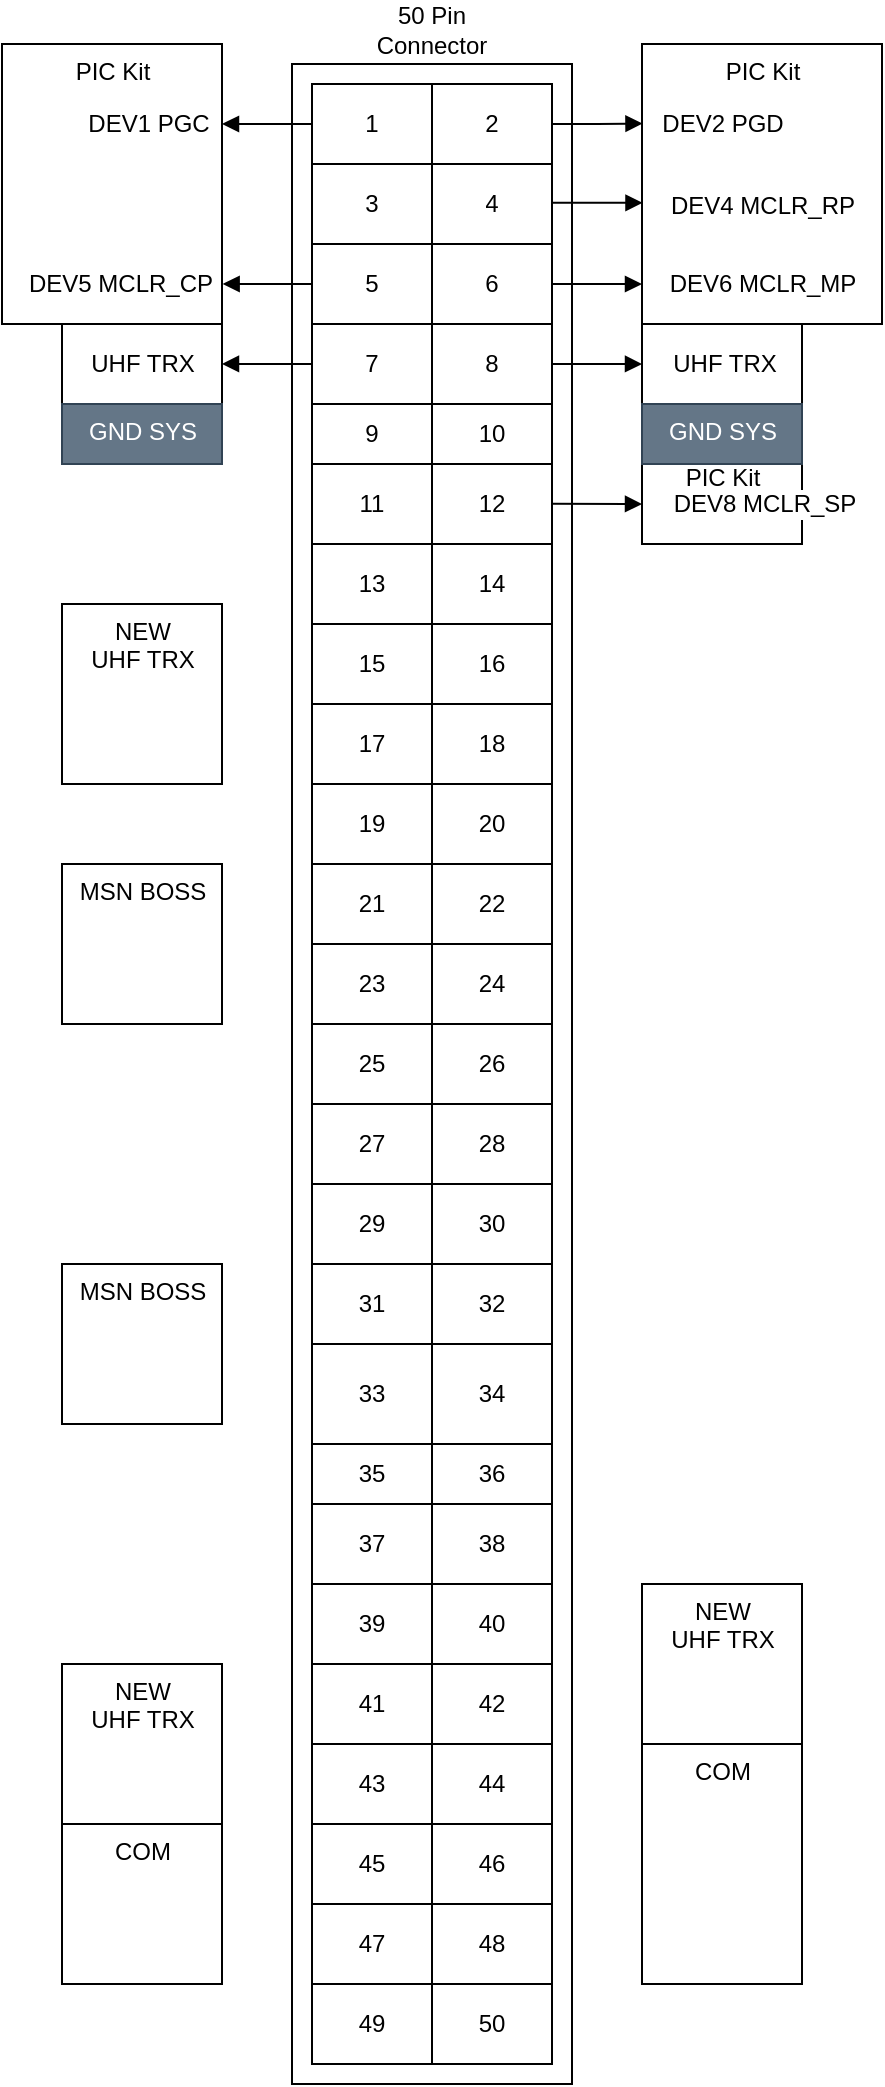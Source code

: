 <mxfile version="24.8.6" pages="2">
  <diagram name="2-ROW-50-PIN-ASSIGNMENT" id="2YBvvXClWsGukQMizWep">
    <mxGraphModel dx="296" dy="514" grid="1" gridSize="10" guides="1" tooltips="1" connect="1" arrows="1" fold="1" page="1" pageScale="1" pageWidth="850" pageHeight="1100" math="0" shadow="0">
      <root>
        <mxCell id="0" />
        <mxCell id="1" parent="0" />
        <mxCell id="aM9ryv3xv72pqoxQDRHE-2" value="PIC Kit" style="html=1;points=[];perimeter=orthogonalPerimeter;outlineConnect=0;targetShapes=umlLifeline;portConstraint=eastwest;newEdgeStyle={&quot;edgeStyle&quot;:&quot;elbowEdgeStyle&quot;,&quot;elbow&quot;:&quot;vertical&quot;,&quot;curved&quot;:0,&quot;rounded&quot;:0};verticalAlign=top;" parent="1" vertex="1">
          <mxGeometry x="240" y="110" width="110" height="140" as="geometry" />
        </mxCell>
        <mxCell id="tYIQIL9FMzSM6Vzf6UUn-1" value="50 Pin&lt;div&gt;Connector&lt;/div&gt;" style="rounded=0;html=1;whiteSpace=wrap;labelPosition=center;verticalLabelPosition=top;align=center;verticalAlign=bottom;" vertex="1" parent="1">
          <mxGeometry x="385" y="120" width="140" height="1010" as="geometry" />
        </mxCell>
        <mxCell id="aM9ryv3xv72pqoxQDRHE-6" value="PIC Kit" style="html=1;points=[];perimeter=orthogonalPerimeter;outlineConnect=0;targetShapes=umlLifeline;portConstraint=eastwest;newEdgeStyle={&quot;edgeStyle&quot;:&quot;elbowEdgeStyle&quot;,&quot;elbow&quot;:&quot;vertical&quot;,&quot;curved&quot;:0,&quot;rounded&quot;:0};labelPosition=center;verticalLabelPosition=middle;align=center;verticalAlign=top;" parent="1" vertex="1">
          <mxGeometry x="560" y="110" width="120" height="140" as="geometry" />
        </mxCell>
        <mxCell id="aM9ryv3xv72pqoxQDRHE-9" value="" style="html=1;verticalAlign=bottom;endArrow=block;edgeStyle=elbowEdgeStyle;elbow=vertical;curved=0;rounded=0;exitX=0;exitY=0.5;exitDx=0;exitDy=0;" parent="1" edge="1">
          <mxGeometry relative="1" as="geometry">
            <mxPoint x="515" y="230" as="sourcePoint" />
            <Array as="points" />
            <mxPoint x="560" y="230" as="targetPoint" />
          </mxGeometry>
        </mxCell>
        <mxCell id="tYIQIL9FMzSM6Vzf6UUn-160" value="DEV6 MCLR_MP" style="edgeLabel;html=1;align=center;verticalAlign=middle;resizable=0;points=[];fontSize=12;" vertex="1" connectable="0" parent="aM9ryv3xv72pqoxQDRHE-9">
          <mxGeometry x="-0.309" y="1" relative="1" as="geometry">
            <mxPoint x="89" y="1" as="offset" />
          </mxGeometry>
        </mxCell>
        <mxCell id="aM9ryv3xv72pqoxQDRHE-7" value="" style="html=1;verticalAlign=bottom;endArrow=block;edgeStyle=elbowEdgeStyle;elbow=horizontal;curved=0;rounded=0;exitX=1;exitY=0.5;exitDx=0;exitDy=0;entryX=0.002;entryY=0.284;entryDx=0;entryDy=0;entryPerimeter=0;" parent="1" source="tYIQIL9FMzSM6Vzf6UUn-75" target="aM9ryv3xv72pqoxQDRHE-6" edge="1">
          <mxGeometry x="0.22" y="10" relative="1" as="geometry">
            <mxPoint x="562.3" y="164.9" as="sourcePoint" />
            <Array as="points" />
            <mxPoint x="559" y="150" as="targetPoint" />
            <mxPoint as="offset" />
          </mxGeometry>
        </mxCell>
        <mxCell id="tYIQIL9FMzSM6Vzf6UUn-3" value="DEV2 PGD" style="edgeLabel;html=1;align=center;verticalAlign=middle;resizable=0;points=[];fontSize=12;" vertex="1" connectable="0" parent="aM9ryv3xv72pqoxQDRHE-7">
          <mxGeometry x="-0.947" relative="1" as="geometry">
            <mxPoint x="84" as="offset" />
          </mxGeometry>
        </mxCell>
        <mxCell id="tYIQIL9FMzSM6Vzf6UUn-74" value="" style="shape=table;startSize=0;container=1;collapsible=0;childLayout=tableLayout;" vertex="1" parent="1">
          <mxGeometry x="395" y="130" width="120" height="990" as="geometry" />
        </mxCell>
        <mxCell id="tYIQIL9FMzSM6Vzf6UUn-75" value="" style="shape=tableRow;horizontal=0;startSize=0;swimlaneHead=0;swimlaneBody=0;strokeColor=inherit;top=0;left=0;bottom=0;right=0;collapsible=0;dropTarget=0;fillColor=none;points=[[0,0.5],[1,0.5]];portConstraint=eastwest;" vertex="1" parent="tYIQIL9FMzSM6Vzf6UUn-74">
          <mxGeometry width="120" height="40" as="geometry" />
        </mxCell>
        <mxCell id="tYIQIL9FMzSM6Vzf6UUn-76" value="1" style="shape=partialRectangle;html=1;whiteSpace=wrap;connectable=0;strokeColor=inherit;overflow=hidden;fillColor=none;top=0;left=0;bottom=0;right=0;pointerEvents=1;" vertex="1" parent="tYIQIL9FMzSM6Vzf6UUn-75">
          <mxGeometry width="60" height="40" as="geometry">
            <mxRectangle width="60" height="40" as="alternateBounds" />
          </mxGeometry>
        </mxCell>
        <mxCell id="tYIQIL9FMzSM6Vzf6UUn-77" value="2" style="shape=partialRectangle;html=1;whiteSpace=wrap;connectable=0;strokeColor=inherit;overflow=hidden;fillColor=none;top=0;left=0;bottom=0;right=0;pointerEvents=1;" vertex="1" parent="tYIQIL9FMzSM6Vzf6UUn-75">
          <mxGeometry x="60" width="60" height="40" as="geometry">
            <mxRectangle width="60" height="40" as="alternateBounds" />
          </mxGeometry>
        </mxCell>
        <mxCell id="tYIQIL9FMzSM6Vzf6UUn-78" value="" style="shape=tableRow;horizontal=0;startSize=0;swimlaneHead=0;swimlaneBody=0;strokeColor=inherit;top=0;left=0;bottom=0;right=0;collapsible=0;dropTarget=0;fillColor=none;points=[[0,0.5],[1,0.5]];portConstraint=eastwest;" vertex="1" parent="tYIQIL9FMzSM6Vzf6UUn-74">
          <mxGeometry y="40" width="120" height="40" as="geometry" />
        </mxCell>
        <mxCell id="tYIQIL9FMzSM6Vzf6UUn-79" value="3" style="shape=partialRectangle;html=1;whiteSpace=wrap;connectable=0;strokeColor=inherit;overflow=hidden;fillColor=none;top=0;left=0;bottom=0;right=0;pointerEvents=1;" vertex="1" parent="tYIQIL9FMzSM6Vzf6UUn-78">
          <mxGeometry width="60" height="40" as="geometry">
            <mxRectangle width="60" height="40" as="alternateBounds" />
          </mxGeometry>
        </mxCell>
        <mxCell id="tYIQIL9FMzSM6Vzf6UUn-80" value="4" style="shape=partialRectangle;html=1;whiteSpace=wrap;connectable=0;strokeColor=inherit;overflow=hidden;fillColor=none;top=0;left=0;bottom=0;right=0;pointerEvents=1;" vertex="1" parent="tYIQIL9FMzSM6Vzf6UUn-78">
          <mxGeometry x="60" width="60" height="40" as="geometry">
            <mxRectangle width="60" height="40" as="alternateBounds" />
          </mxGeometry>
        </mxCell>
        <mxCell id="tYIQIL9FMzSM6Vzf6UUn-81" value="" style="shape=tableRow;horizontal=0;startSize=0;swimlaneHead=0;swimlaneBody=0;strokeColor=inherit;top=0;left=0;bottom=0;right=0;collapsible=0;dropTarget=0;fillColor=none;points=[[0,0.5],[1,0.5]];portConstraint=eastwest;" vertex="1" parent="tYIQIL9FMzSM6Vzf6UUn-74">
          <mxGeometry y="80" width="120" height="40" as="geometry" />
        </mxCell>
        <mxCell id="tYIQIL9FMzSM6Vzf6UUn-82" value="5" style="shape=partialRectangle;html=1;whiteSpace=wrap;connectable=0;strokeColor=inherit;overflow=hidden;fillColor=none;top=0;left=0;bottom=0;right=0;pointerEvents=1;" vertex="1" parent="tYIQIL9FMzSM6Vzf6UUn-81">
          <mxGeometry width="60" height="40" as="geometry">
            <mxRectangle width="60" height="40" as="alternateBounds" />
          </mxGeometry>
        </mxCell>
        <mxCell id="tYIQIL9FMzSM6Vzf6UUn-83" value="6" style="shape=partialRectangle;html=1;whiteSpace=wrap;connectable=0;strokeColor=inherit;overflow=hidden;fillColor=none;top=0;left=0;bottom=0;right=0;pointerEvents=1;" vertex="1" parent="tYIQIL9FMzSM6Vzf6UUn-81">
          <mxGeometry x="60" width="60" height="40" as="geometry">
            <mxRectangle width="60" height="40" as="alternateBounds" />
          </mxGeometry>
        </mxCell>
        <mxCell id="tYIQIL9FMzSM6Vzf6UUn-84" value="" style="shape=tableRow;horizontal=0;startSize=0;swimlaneHead=0;swimlaneBody=0;strokeColor=inherit;top=0;left=0;bottom=0;right=0;collapsible=0;dropTarget=0;fillColor=none;points=[[0,0.5],[1,0.5]];portConstraint=eastwest;" vertex="1" parent="tYIQIL9FMzSM6Vzf6UUn-74">
          <mxGeometry y="120" width="120" height="40" as="geometry" />
        </mxCell>
        <mxCell id="tYIQIL9FMzSM6Vzf6UUn-85" value="7" style="shape=partialRectangle;html=1;whiteSpace=wrap;connectable=0;strokeColor=inherit;overflow=hidden;fillColor=none;top=0;left=0;bottom=0;right=0;pointerEvents=1;" vertex="1" parent="tYIQIL9FMzSM6Vzf6UUn-84">
          <mxGeometry width="60" height="40" as="geometry">
            <mxRectangle width="60" height="40" as="alternateBounds" />
          </mxGeometry>
        </mxCell>
        <mxCell id="tYIQIL9FMzSM6Vzf6UUn-86" value="8" style="shape=partialRectangle;html=1;whiteSpace=wrap;connectable=0;strokeColor=inherit;overflow=hidden;fillColor=none;top=0;left=0;bottom=0;right=0;pointerEvents=1;" vertex="1" parent="tYIQIL9FMzSM6Vzf6UUn-84">
          <mxGeometry x="60" width="60" height="40" as="geometry">
            <mxRectangle width="60" height="40" as="alternateBounds" />
          </mxGeometry>
        </mxCell>
        <mxCell id="tYIQIL9FMzSM6Vzf6UUn-87" value="" style="shape=tableRow;horizontal=0;startSize=0;swimlaneHead=0;swimlaneBody=0;strokeColor=inherit;top=0;left=0;bottom=0;right=0;collapsible=0;dropTarget=0;fillColor=none;points=[[0,0.5],[1,0.5]];portConstraint=eastwest;" vertex="1" parent="tYIQIL9FMzSM6Vzf6UUn-74">
          <mxGeometry y="160" width="120" height="30" as="geometry" />
        </mxCell>
        <mxCell id="tYIQIL9FMzSM6Vzf6UUn-88" value="9" style="shape=partialRectangle;html=1;whiteSpace=wrap;connectable=0;strokeColor=inherit;overflow=hidden;fillColor=none;top=0;left=0;bottom=0;right=0;pointerEvents=1;" vertex="1" parent="tYIQIL9FMzSM6Vzf6UUn-87">
          <mxGeometry width="60" height="30" as="geometry">
            <mxRectangle width="60" height="30" as="alternateBounds" />
          </mxGeometry>
        </mxCell>
        <mxCell id="tYIQIL9FMzSM6Vzf6UUn-89" value="10" style="shape=partialRectangle;html=1;whiteSpace=wrap;connectable=0;strokeColor=inherit;overflow=hidden;fillColor=none;top=0;left=0;bottom=0;right=0;pointerEvents=1;" vertex="1" parent="tYIQIL9FMzSM6Vzf6UUn-87">
          <mxGeometry x="60" width="60" height="30" as="geometry">
            <mxRectangle width="60" height="30" as="alternateBounds" />
          </mxGeometry>
        </mxCell>
        <mxCell id="tYIQIL9FMzSM6Vzf6UUn-90" value="" style="shape=tableRow;horizontal=0;startSize=0;swimlaneHead=0;swimlaneBody=0;strokeColor=inherit;top=0;left=0;bottom=0;right=0;collapsible=0;dropTarget=0;fillColor=none;points=[[0,0.5],[1,0.5]];portConstraint=eastwest;" vertex="1" parent="tYIQIL9FMzSM6Vzf6UUn-74">
          <mxGeometry y="190" width="120" height="40" as="geometry" />
        </mxCell>
        <mxCell id="tYIQIL9FMzSM6Vzf6UUn-91" value="11" style="shape=partialRectangle;html=1;whiteSpace=wrap;connectable=0;strokeColor=inherit;overflow=hidden;fillColor=none;top=0;left=0;bottom=0;right=0;pointerEvents=1;" vertex="1" parent="tYIQIL9FMzSM6Vzf6UUn-90">
          <mxGeometry width="60" height="40" as="geometry">
            <mxRectangle width="60" height="40" as="alternateBounds" />
          </mxGeometry>
        </mxCell>
        <mxCell id="tYIQIL9FMzSM6Vzf6UUn-92" value="12" style="shape=partialRectangle;html=1;whiteSpace=wrap;connectable=0;strokeColor=inherit;overflow=hidden;fillColor=none;top=0;left=0;bottom=0;right=0;pointerEvents=1;" vertex="1" parent="tYIQIL9FMzSM6Vzf6UUn-90">
          <mxGeometry x="60" width="60" height="40" as="geometry">
            <mxRectangle width="60" height="40" as="alternateBounds" />
          </mxGeometry>
        </mxCell>
        <mxCell id="tYIQIL9FMzSM6Vzf6UUn-93" value="" style="shape=tableRow;horizontal=0;startSize=0;swimlaneHead=0;swimlaneBody=0;strokeColor=inherit;top=0;left=0;bottom=0;right=0;collapsible=0;dropTarget=0;fillColor=none;points=[[0,0.5],[1,0.5]];portConstraint=eastwest;" vertex="1" parent="tYIQIL9FMzSM6Vzf6UUn-74">
          <mxGeometry y="230" width="120" height="40" as="geometry" />
        </mxCell>
        <mxCell id="tYIQIL9FMzSM6Vzf6UUn-94" value="13" style="shape=partialRectangle;html=1;whiteSpace=wrap;connectable=0;strokeColor=inherit;overflow=hidden;fillColor=none;top=0;left=0;bottom=0;right=0;pointerEvents=1;" vertex="1" parent="tYIQIL9FMzSM6Vzf6UUn-93">
          <mxGeometry width="60" height="40" as="geometry">
            <mxRectangle width="60" height="40" as="alternateBounds" />
          </mxGeometry>
        </mxCell>
        <mxCell id="tYIQIL9FMzSM6Vzf6UUn-95" value="14" style="shape=partialRectangle;html=1;whiteSpace=wrap;connectable=0;strokeColor=inherit;overflow=hidden;fillColor=none;top=0;left=0;bottom=0;right=0;pointerEvents=1;" vertex="1" parent="tYIQIL9FMzSM6Vzf6UUn-93">
          <mxGeometry x="60" width="60" height="40" as="geometry">
            <mxRectangle width="60" height="40" as="alternateBounds" />
          </mxGeometry>
        </mxCell>
        <mxCell id="tYIQIL9FMzSM6Vzf6UUn-96" value="" style="shape=tableRow;horizontal=0;startSize=0;swimlaneHead=0;swimlaneBody=0;strokeColor=inherit;top=0;left=0;bottom=0;right=0;collapsible=0;dropTarget=0;fillColor=none;points=[[0,0.5],[1,0.5]];portConstraint=eastwest;" vertex="1" parent="tYIQIL9FMzSM6Vzf6UUn-74">
          <mxGeometry y="270" width="120" height="40" as="geometry" />
        </mxCell>
        <mxCell id="tYIQIL9FMzSM6Vzf6UUn-97" value="15" style="shape=partialRectangle;html=1;whiteSpace=wrap;connectable=0;strokeColor=inherit;overflow=hidden;fillColor=none;top=0;left=0;bottom=0;right=0;pointerEvents=1;" vertex="1" parent="tYIQIL9FMzSM6Vzf6UUn-96">
          <mxGeometry width="60" height="40" as="geometry">
            <mxRectangle width="60" height="40" as="alternateBounds" />
          </mxGeometry>
        </mxCell>
        <mxCell id="tYIQIL9FMzSM6Vzf6UUn-98" value="16" style="shape=partialRectangle;html=1;whiteSpace=wrap;connectable=0;strokeColor=inherit;overflow=hidden;fillColor=none;top=0;left=0;bottom=0;right=0;pointerEvents=1;" vertex="1" parent="tYIQIL9FMzSM6Vzf6UUn-96">
          <mxGeometry x="60" width="60" height="40" as="geometry">
            <mxRectangle width="60" height="40" as="alternateBounds" />
          </mxGeometry>
        </mxCell>
        <mxCell id="tYIQIL9FMzSM6Vzf6UUn-99" value="" style="shape=tableRow;horizontal=0;startSize=0;swimlaneHead=0;swimlaneBody=0;strokeColor=inherit;top=0;left=0;bottom=0;right=0;collapsible=0;dropTarget=0;fillColor=none;points=[[0,0.5],[1,0.5]];portConstraint=eastwest;" vertex="1" parent="tYIQIL9FMzSM6Vzf6UUn-74">
          <mxGeometry y="310" width="120" height="40" as="geometry" />
        </mxCell>
        <mxCell id="tYIQIL9FMzSM6Vzf6UUn-100" value="17" style="shape=partialRectangle;html=1;whiteSpace=wrap;connectable=0;strokeColor=inherit;overflow=hidden;fillColor=none;top=0;left=0;bottom=0;right=0;pointerEvents=1;" vertex="1" parent="tYIQIL9FMzSM6Vzf6UUn-99">
          <mxGeometry width="60" height="40" as="geometry">
            <mxRectangle width="60" height="40" as="alternateBounds" />
          </mxGeometry>
        </mxCell>
        <mxCell id="tYIQIL9FMzSM6Vzf6UUn-101" value="18" style="shape=partialRectangle;html=1;whiteSpace=wrap;connectable=0;strokeColor=inherit;overflow=hidden;fillColor=none;top=0;left=0;bottom=0;right=0;pointerEvents=1;" vertex="1" parent="tYIQIL9FMzSM6Vzf6UUn-99">
          <mxGeometry x="60" width="60" height="40" as="geometry">
            <mxRectangle width="60" height="40" as="alternateBounds" />
          </mxGeometry>
        </mxCell>
        <mxCell id="tYIQIL9FMzSM6Vzf6UUn-102" value="" style="shape=tableRow;horizontal=0;startSize=0;swimlaneHead=0;swimlaneBody=0;strokeColor=inherit;top=0;left=0;bottom=0;right=0;collapsible=0;dropTarget=0;fillColor=none;points=[[0,0.5],[1,0.5]];portConstraint=eastwest;" vertex="1" parent="tYIQIL9FMzSM6Vzf6UUn-74">
          <mxGeometry y="350" width="120" height="40" as="geometry" />
        </mxCell>
        <mxCell id="tYIQIL9FMzSM6Vzf6UUn-103" value="19" style="shape=partialRectangle;html=1;whiteSpace=wrap;connectable=0;strokeColor=inherit;overflow=hidden;fillColor=none;top=0;left=0;bottom=0;right=0;pointerEvents=1;" vertex="1" parent="tYIQIL9FMzSM6Vzf6UUn-102">
          <mxGeometry width="60" height="40" as="geometry">
            <mxRectangle width="60" height="40" as="alternateBounds" />
          </mxGeometry>
        </mxCell>
        <mxCell id="tYIQIL9FMzSM6Vzf6UUn-104" value="20" style="shape=partialRectangle;html=1;whiteSpace=wrap;connectable=0;strokeColor=inherit;overflow=hidden;fillColor=none;top=0;left=0;bottom=0;right=0;pointerEvents=1;" vertex="1" parent="tYIQIL9FMzSM6Vzf6UUn-102">
          <mxGeometry x="60" width="60" height="40" as="geometry">
            <mxRectangle width="60" height="40" as="alternateBounds" />
          </mxGeometry>
        </mxCell>
        <mxCell id="tYIQIL9FMzSM6Vzf6UUn-105" value="" style="shape=tableRow;horizontal=0;startSize=0;swimlaneHead=0;swimlaneBody=0;strokeColor=inherit;top=0;left=0;bottom=0;right=0;collapsible=0;dropTarget=0;fillColor=none;points=[[0,0.5],[1,0.5]];portConstraint=eastwest;" vertex="1" parent="tYIQIL9FMzSM6Vzf6UUn-74">
          <mxGeometry y="390" width="120" height="40" as="geometry" />
        </mxCell>
        <mxCell id="tYIQIL9FMzSM6Vzf6UUn-106" value="21" style="shape=partialRectangle;html=1;whiteSpace=wrap;connectable=0;strokeColor=inherit;overflow=hidden;fillColor=none;top=0;left=0;bottom=0;right=0;pointerEvents=1;" vertex="1" parent="tYIQIL9FMzSM6Vzf6UUn-105">
          <mxGeometry width="60" height="40" as="geometry">
            <mxRectangle width="60" height="40" as="alternateBounds" />
          </mxGeometry>
        </mxCell>
        <mxCell id="tYIQIL9FMzSM6Vzf6UUn-107" value="22" style="shape=partialRectangle;html=1;whiteSpace=wrap;connectable=0;strokeColor=inherit;overflow=hidden;fillColor=none;top=0;left=0;bottom=0;right=0;pointerEvents=1;" vertex="1" parent="tYIQIL9FMzSM6Vzf6UUn-105">
          <mxGeometry x="60" width="60" height="40" as="geometry">
            <mxRectangle width="60" height="40" as="alternateBounds" />
          </mxGeometry>
        </mxCell>
        <mxCell id="tYIQIL9FMzSM6Vzf6UUn-108" value="" style="shape=tableRow;horizontal=0;startSize=0;swimlaneHead=0;swimlaneBody=0;strokeColor=inherit;top=0;left=0;bottom=0;right=0;collapsible=0;dropTarget=0;fillColor=none;points=[[0,0.5],[1,0.5]];portConstraint=eastwest;" vertex="1" parent="tYIQIL9FMzSM6Vzf6UUn-74">
          <mxGeometry y="430" width="120" height="40" as="geometry" />
        </mxCell>
        <mxCell id="tYIQIL9FMzSM6Vzf6UUn-109" value="23" style="shape=partialRectangle;html=1;whiteSpace=wrap;connectable=0;strokeColor=inherit;overflow=hidden;fillColor=none;top=0;left=0;bottom=0;right=0;pointerEvents=1;" vertex="1" parent="tYIQIL9FMzSM6Vzf6UUn-108">
          <mxGeometry width="60" height="40" as="geometry">
            <mxRectangle width="60" height="40" as="alternateBounds" />
          </mxGeometry>
        </mxCell>
        <mxCell id="tYIQIL9FMzSM6Vzf6UUn-110" value="24" style="shape=partialRectangle;html=1;whiteSpace=wrap;connectable=0;strokeColor=inherit;overflow=hidden;fillColor=none;top=0;left=0;bottom=0;right=0;pointerEvents=1;" vertex="1" parent="tYIQIL9FMzSM6Vzf6UUn-108">
          <mxGeometry x="60" width="60" height="40" as="geometry">
            <mxRectangle width="60" height="40" as="alternateBounds" />
          </mxGeometry>
        </mxCell>
        <mxCell id="tYIQIL9FMzSM6Vzf6UUn-138" style="shape=tableRow;horizontal=0;startSize=0;swimlaneHead=0;swimlaneBody=0;strokeColor=inherit;top=0;left=0;bottom=0;right=0;collapsible=0;dropTarget=0;fillColor=none;points=[[0,0.5],[1,0.5]];portConstraint=eastwest;" vertex="1" parent="tYIQIL9FMzSM6Vzf6UUn-74">
          <mxGeometry y="470" width="120" height="40" as="geometry" />
        </mxCell>
        <mxCell id="tYIQIL9FMzSM6Vzf6UUn-139" value="25" style="shape=partialRectangle;html=1;whiteSpace=wrap;connectable=0;strokeColor=inherit;overflow=hidden;fillColor=none;top=0;left=0;bottom=0;right=0;pointerEvents=1;" vertex="1" parent="tYIQIL9FMzSM6Vzf6UUn-138">
          <mxGeometry width="60" height="40" as="geometry">
            <mxRectangle width="60" height="40" as="alternateBounds" />
          </mxGeometry>
        </mxCell>
        <mxCell id="tYIQIL9FMzSM6Vzf6UUn-140" value="26" style="shape=partialRectangle;html=1;whiteSpace=wrap;connectable=0;strokeColor=inherit;overflow=hidden;fillColor=none;top=0;left=0;bottom=0;right=0;pointerEvents=1;" vertex="1" parent="tYIQIL9FMzSM6Vzf6UUn-138">
          <mxGeometry x="60" width="60" height="40" as="geometry">
            <mxRectangle width="60" height="40" as="alternateBounds" />
          </mxGeometry>
        </mxCell>
        <mxCell id="tYIQIL9FMzSM6Vzf6UUn-135" style="shape=tableRow;horizontal=0;startSize=0;swimlaneHead=0;swimlaneBody=0;strokeColor=inherit;top=0;left=0;bottom=0;right=0;collapsible=0;dropTarget=0;fillColor=none;points=[[0,0.5],[1,0.5]];portConstraint=eastwest;" vertex="1" parent="tYIQIL9FMzSM6Vzf6UUn-74">
          <mxGeometry y="510" width="120" height="40" as="geometry" />
        </mxCell>
        <mxCell id="tYIQIL9FMzSM6Vzf6UUn-136" value="27" style="shape=partialRectangle;html=1;whiteSpace=wrap;connectable=0;strokeColor=inherit;overflow=hidden;fillColor=none;top=0;left=0;bottom=0;right=0;pointerEvents=1;" vertex="1" parent="tYIQIL9FMzSM6Vzf6UUn-135">
          <mxGeometry width="60" height="40" as="geometry">
            <mxRectangle width="60" height="40" as="alternateBounds" />
          </mxGeometry>
        </mxCell>
        <mxCell id="tYIQIL9FMzSM6Vzf6UUn-137" value="28" style="shape=partialRectangle;html=1;whiteSpace=wrap;connectable=0;strokeColor=inherit;overflow=hidden;fillColor=none;top=0;left=0;bottom=0;right=0;pointerEvents=1;" vertex="1" parent="tYIQIL9FMzSM6Vzf6UUn-135">
          <mxGeometry x="60" width="60" height="40" as="geometry">
            <mxRectangle width="60" height="40" as="alternateBounds" />
          </mxGeometry>
        </mxCell>
        <mxCell id="tYIQIL9FMzSM6Vzf6UUn-111" value="" style="shape=tableRow;horizontal=0;startSize=0;swimlaneHead=0;swimlaneBody=0;strokeColor=inherit;top=0;left=0;bottom=0;right=0;collapsible=0;dropTarget=0;fillColor=none;points=[[0,0.5],[1,0.5]];portConstraint=eastwest;" vertex="1" parent="tYIQIL9FMzSM6Vzf6UUn-74">
          <mxGeometry y="550" width="120" height="40" as="geometry" />
        </mxCell>
        <mxCell id="tYIQIL9FMzSM6Vzf6UUn-112" value="29" style="shape=partialRectangle;html=1;whiteSpace=wrap;connectable=0;strokeColor=inherit;overflow=hidden;fillColor=none;top=0;left=0;bottom=0;right=0;pointerEvents=1;" vertex="1" parent="tYIQIL9FMzSM6Vzf6UUn-111">
          <mxGeometry width="60" height="40" as="geometry">
            <mxRectangle width="60" height="40" as="alternateBounds" />
          </mxGeometry>
        </mxCell>
        <mxCell id="tYIQIL9FMzSM6Vzf6UUn-113" value="30" style="shape=partialRectangle;html=1;whiteSpace=wrap;connectable=0;strokeColor=inherit;overflow=hidden;fillColor=none;top=0;left=0;bottom=0;right=0;pointerEvents=1;" vertex="1" parent="tYIQIL9FMzSM6Vzf6UUn-111">
          <mxGeometry x="60" width="60" height="40" as="geometry">
            <mxRectangle width="60" height="40" as="alternateBounds" />
          </mxGeometry>
        </mxCell>
        <mxCell id="tYIQIL9FMzSM6Vzf6UUn-114" value="" style="shape=tableRow;horizontal=0;startSize=0;swimlaneHead=0;swimlaneBody=0;strokeColor=inherit;top=0;left=0;bottom=0;right=0;collapsible=0;dropTarget=0;fillColor=none;points=[[0,0.5],[1,0.5]];portConstraint=eastwest;" vertex="1" parent="tYIQIL9FMzSM6Vzf6UUn-74">
          <mxGeometry y="590" width="120" height="40" as="geometry" />
        </mxCell>
        <mxCell id="tYIQIL9FMzSM6Vzf6UUn-115" value="31" style="shape=partialRectangle;html=1;whiteSpace=wrap;connectable=0;strokeColor=inherit;overflow=hidden;fillColor=none;top=0;left=0;bottom=0;right=0;pointerEvents=1;" vertex="1" parent="tYIQIL9FMzSM6Vzf6UUn-114">
          <mxGeometry width="60" height="40" as="geometry">
            <mxRectangle width="60" height="40" as="alternateBounds" />
          </mxGeometry>
        </mxCell>
        <mxCell id="tYIQIL9FMzSM6Vzf6UUn-116" value="32" style="shape=partialRectangle;html=1;whiteSpace=wrap;connectable=0;strokeColor=inherit;overflow=hidden;fillColor=none;top=0;left=0;bottom=0;right=0;pointerEvents=1;" vertex="1" parent="tYIQIL9FMzSM6Vzf6UUn-114">
          <mxGeometry x="60" width="60" height="40" as="geometry">
            <mxRectangle width="60" height="40" as="alternateBounds" />
          </mxGeometry>
        </mxCell>
        <mxCell id="tYIQIL9FMzSM6Vzf6UUn-141" style="shape=tableRow;horizontal=0;startSize=0;swimlaneHead=0;swimlaneBody=0;strokeColor=inherit;top=0;left=0;bottom=0;right=0;collapsible=0;dropTarget=0;fillColor=none;points=[[0,0.5],[1,0.5]];portConstraint=eastwest;" vertex="1" parent="tYIQIL9FMzSM6Vzf6UUn-74">
          <mxGeometry y="630" width="120" height="50" as="geometry" />
        </mxCell>
        <mxCell id="tYIQIL9FMzSM6Vzf6UUn-142" value="33" style="shape=partialRectangle;html=1;whiteSpace=wrap;connectable=0;strokeColor=inherit;overflow=hidden;fillColor=none;top=0;left=0;bottom=0;right=0;pointerEvents=1;" vertex="1" parent="tYIQIL9FMzSM6Vzf6UUn-141">
          <mxGeometry width="60" height="50" as="geometry">
            <mxRectangle width="60" height="50" as="alternateBounds" />
          </mxGeometry>
        </mxCell>
        <mxCell id="tYIQIL9FMzSM6Vzf6UUn-143" value="34" style="shape=partialRectangle;html=1;whiteSpace=wrap;connectable=0;strokeColor=inherit;overflow=hidden;fillColor=none;top=0;left=0;bottom=0;right=0;pointerEvents=1;" vertex="1" parent="tYIQIL9FMzSM6Vzf6UUn-141">
          <mxGeometry x="60" width="60" height="50" as="geometry">
            <mxRectangle width="60" height="50" as="alternateBounds" />
          </mxGeometry>
        </mxCell>
        <mxCell id="tYIQIL9FMzSM6Vzf6UUn-117" value="" style="shape=tableRow;horizontal=0;startSize=0;swimlaneHead=0;swimlaneBody=0;strokeColor=inherit;top=0;left=0;bottom=0;right=0;collapsible=0;dropTarget=0;fillColor=none;points=[[0,0.5],[1,0.5]];portConstraint=eastwest;" vertex="1" parent="tYIQIL9FMzSM6Vzf6UUn-74">
          <mxGeometry y="680" width="120" height="30" as="geometry" />
        </mxCell>
        <mxCell id="tYIQIL9FMzSM6Vzf6UUn-118" value="35" style="shape=partialRectangle;html=1;whiteSpace=wrap;connectable=0;strokeColor=inherit;overflow=hidden;fillColor=none;top=0;left=0;bottom=0;right=0;pointerEvents=1;" vertex="1" parent="tYIQIL9FMzSM6Vzf6UUn-117">
          <mxGeometry width="60" height="30" as="geometry">
            <mxRectangle width="60" height="30" as="alternateBounds" />
          </mxGeometry>
        </mxCell>
        <mxCell id="tYIQIL9FMzSM6Vzf6UUn-119" value="36" style="shape=partialRectangle;html=1;whiteSpace=wrap;connectable=0;strokeColor=inherit;overflow=hidden;fillColor=none;top=0;left=0;bottom=0;right=0;pointerEvents=1;" vertex="1" parent="tYIQIL9FMzSM6Vzf6UUn-117">
          <mxGeometry x="60" width="60" height="30" as="geometry">
            <mxRectangle width="60" height="30" as="alternateBounds" />
          </mxGeometry>
        </mxCell>
        <mxCell id="tYIQIL9FMzSM6Vzf6UUn-120" value="" style="shape=tableRow;horizontal=0;startSize=0;swimlaneHead=0;swimlaneBody=0;strokeColor=inherit;top=0;left=0;bottom=0;right=0;collapsible=0;dropTarget=0;fillColor=none;points=[[0,0.5],[1,0.5]];portConstraint=eastwest;" vertex="1" parent="tYIQIL9FMzSM6Vzf6UUn-74">
          <mxGeometry y="710" width="120" height="40" as="geometry" />
        </mxCell>
        <mxCell id="tYIQIL9FMzSM6Vzf6UUn-121" value="37" style="shape=partialRectangle;html=1;whiteSpace=wrap;connectable=0;strokeColor=inherit;overflow=hidden;fillColor=none;top=0;left=0;bottom=0;right=0;pointerEvents=1;" vertex="1" parent="tYIQIL9FMzSM6Vzf6UUn-120">
          <mxGeometry width="60" height="40" as="geometry">
            <mxRectangle width="60" height="40" as="alternateBounds" />
          </mxGeometry>
        </mxCell>
        <mxCell id="tYIQIL9FMzSM6Vzf6UUn-122" value="38" style="shape=partialRectangle;html=1;whiteSpace=wrap;connectable=0;strokeColor=inherit;overflow=hidden;fillColor=none;top=0;left=0;bottom=0;right=0;pointerEvents=1;" vertex="1" parent="tYIQIL9FMzSM6Vzf6UUn-120">
          <mxGeometry x="60" width="60" height="40" as="geometry">
            <mxRectangle width="60" height="40" as="alternateBounds" />
          </mxGeometry>
        </mxCell>
        <mxCell id="tYIQIL9FMzSM6Vzf6UUn-123" value="" style="shape=tableRow;horizontal=0;startSize=0;swimlaneHead=0;swimlaneBody=0;strokeColor=inherit;top=0;left=0;bottom=0;right=0;collapsible=0;dropTarget=0;fillColor=none;points=[[0,0.5],[1,0.5]];portConstraint=eastwest;" vertex="1" parent="tYIQIL9FMzSM6Vzf6UUn-74">
          <mxGeometry y="750" width="120" height="40" as="geometry" />
        </mxCell>
        <mxCell id="tYIQIL9FMzSM6Vzf6UUn-124" value="39" style="shape=partialRectangle;html=1;whiteSpace=wrap;connectable=0;strokeColor=inherit;overflow=hidden;fillColor=none;top=0;left=0;bottom=0;right=0;pointerEvents=1;" vertex="1" parent="tYIQIL9FMzSM6Vzf6UUn-123">
          <mxGeometry width="60" height="40" as="geometry">
            <mxRectangle width="60" height="40" as="alternateBounds" />
          </mxGeometry>
        </mxCell>
        <mxCell id="tYIQIL9FMzSM6Vzf6UUn-125" value="40" style="shape=partialRectangle;html=1;whiteSpace=wrap;connectable=0;strokeColor=inherit;overflow=hidden;fillColor=none;top=0;left=0;bottom=0;right=0;pointerEvents=1;" vertex="1" parent="tYIQIL9FMzSM6Vzf6UUn-123">
          <mxGeometry x="60" width="60" height="40" as="geometry">
            <mxRectangle width="60" height="40" as="alternateBounds" />
          </mxGeometry>
        </mxCell>
        <mxCell id="tYIQIL9FMzSM6Vzf6UUn-126" value="" style="shape=tableRow;horizontal=0;startSize=0;swimlaneHead=0;swimlaneBody=0;strokeColor=inherit;top=0;left=0;bottom=0;right=0;collapsible=0;dropTarget=0;fillColor=none;points=[[0,0.5],[1,0.5]];portConstraint=eastwest;" vertex="1" parent="tYIQIL9FMzSM6Vzf6UUn-74">
          <mxGeometry y="790" width="120" height="40" as="geometry" />
        </mxCell>
        <mxCell id="tYIQIL9FMzSM6Vzf6UUn-127" value="41" style="shape=partialRectangle;html=1;whiteSpace=wrap;connectable=0;strokeColor=inherit;overflow=hidden;fillColor=none;top=0;left=0;bottom=0;right=0;pointerEvents=1;" vertex="1" parent="tYIQIL9FMzSM6Vzf6UUn-126">
          <mxGeometry width="60" height="40" as="geometry">
            <mxRectangle width="60" height="40" as="alternateBounds" />
          </mxGeometry>
        </mxCell>
        <mxCell id="tYIQIL9FMzSM6Vzf6UUn-128" value="42" style="shape=partialRectangle;html=1;whiteSpace=wrap;connectable=0;strokeColor=inherit;overflow=hidden;fillColor=none;top=0;left=0;bottom=0;right=0;pointerEvents=1;" vertex="1" parent="tYIQIL9FMzSM6Vzf6UUn-126">
          <mxGeometry x="60" width="60" height="40" as="geometry">
            <mxRectangle width="60" height="40" as="alternateBounds" />
          </mxGeometry>
        </mxCell>
        <mxCell id="tYIQIL9FMzSM6Vzf6UUn-129" value="" style="shape=tableRow;horizontal=0;startSize=0;swimlaneHead=0;swimlaneBody=0;strokeColor=inherit;top=0;left=0;bottom=0;right=0;collapsible=0;dropTarget=0;fillColor=none;points=[[0,0.5],[1,0.5]];portConstraint=eastwest;" vertex="1" parent="tYIQIL9FMzSM6Vzf6UUn-74">
          <mxGeometry y="830" width="120" height="40" as="geometry" />
        </mxCell>
        <mxCell id="tYIQIL9FMzSM6Vzf6UUn-130" value="43" style="shape=partialRectangle;html=1;whiteSpace=wrap;connectable=0;strokeColor=inherit;overflow=hidden;fillColor=none;top=0;left=0;bottom=0;right=0;pointerEvents=1;" vertex="1" parent="tYIQIL9FMzSM6Vzf6UUn-129">
          <mxGeometry width="60" height="40" as="geometry">
            <mxRectangle width="60" height="40" as="alternateBounds" />
          </mxGeometry>
        </mxCell>
        <mxCell id="tYIQIL9FMzSM6Vzf6UUn-131" value="44" style="shape=partialRectangle;html=1;whiteSpace=wrap;connectable=0;strokeColor=inherit;overflow=hidden;fillColor=none;top=0;left=0;bottom=0;right=0;pointerEvents=1;" vertex="1" parent="tYIQIL9FMzSM6Vzf6UUn-129">
          <mxGeometry x="60" width="60" height="40" as="geometry">
            <mxRectangle width="60" height="40" as="alternateBounds" />
          </mxGeometry>
        </mxCell>
        <mxCell id="tYIQIL9FMzSM6Vzf6UUn-132" value="" style="shape=tableRow;horizontal=0;startSize=0;swimlaneHead=0;swimlaneBody=0;strokeColor=inherit;top=0;left=0;bottom=0;right=0;collapsible=0;dropTarget=0;fillColor=none;points=[[0,0.5],[1,0.5]];portConstraint=eastwest;" vertex="1" parent="tYIQIL9FMzSM6Vzf6UUn-74">
          <mxGeometry y="870" width="120" height="40" as="geometry" />
        </mxCell>
        <mxCell id="tYIQIL9FMzSM6Vzf6UUn-133" value="45" style="shape=partialRectangle;html=1;whiteSpace=wrap;connectable=0;strokeColor=inherit;overflow=hidden;fillColor=none;top=0;left=0;bottom=0;right=0;pointerEvents=1;" vertex="1" parent="tYIQIL9FMzSM6Vzf6UUn-132">
          <mxGeometry width="60" height="40" as="geometry">
            <mxRectangle width="60" height="40" as="alternateBounds" />
          </mxGeometry>
        </mxCell>
        <mxCell id="tYIQIL9FMzSM6Vzf6UUn-134" value="46" style="shape=partialRectangle;html=1;whiteSpace=wrap;connectable=0;strokeColor=inherit;overflow=hidden;fillColor=none;top=0;left=0;bottom=0;right=0;pointerEvents=1;" vertex="1" parent="tYIQIL9FMzSM6Vzf6UUn-132">
          <mxGeometry x="60" width="60" height="40" as="geometry">
            <mxRectangle width="60" height="40" as="alternateBounds" />
          </mxGeometry>
        </mxCell>
        <mxCell id="tYIQIL9FMzSM6Vzf6UUn-144" style="shape=tableRow;horizontal=0;startSize=0;swimlaneHead=0;swimlaneBody=0;strokeColor=inherit;top=0;left=0;bottom=0;right=0;collapsible=0;dropTarget=0;fillColor=none;points=[[0,0.5],[1,0.5]];portConstraint=eastwest;" vertex="1" parent="tYIQIL9FMzSM6Vzf6UUn-74">
          <mxGeometry y="910" width="120" height="40" as="geometry" />
        </mxCell>
        <mxCell id="tYIQIL9FMzSM6Vzf6UUn-145" value="47" style="shape=partialRectangle;html=1;whiteSpace=wrap;connectable=0;strokeColor=inherit;overflow=hidden;fillColor=none;top=0;left=0;bottom=0;right=0;pointerEvents=1;" vertex="1" parent="tYIQIL9FMzSM6Vzf6UUn-144">
          <mxGeometry width="60" height="40" as="geometry">
            <mxRectangle width="60" height="40" as="alternateBounds" />
          </mxGeometry>
        </mxCell>
        <mxCell id="tYIQIL9FMzSM6Vzf6UUn-146" value="48" style="shape=partialRectangle;html=1;whiteSpace=wrap;connectable=0;strokeColor=inherit;overflow=hidden;fillColor=none;top=0;left=0;bottom=0;right=0;pointerEvents=1;" vertex="1" parent="tYIQIL9FMzSM6Vzf6UUn-144">
          <mxGeometry x="60" width="60" height="40" as="geometry">
            <mxRectangle width="60" height="40" as="alternateBounds" />
          </mxGeometry>
        </mxCell>
        <mxCell id="tYIQIL9FMzSM6Vzf6UUn-147" style="shape=tableRow;horizontal=0;startSize=0;swimlaneHead=0;swimlaneBody=0;strokeColor=inherit;top=0;left=0;bottom=0;right=0;collapsible=0;dropTarget=0;fillColor=none;points=[[0,0.5],[1,0.5]];portConstraint=eastwest;" vertex="1" parent="tYIQIL9FMzSM6Vzf6UUn-74">
          <mxGeometry y="950" width="120" height="40" as="geometry" />
        </mxCell>
        <mxCell id="tYIQIL9FMzSM6Vzf6UUn-148" value="49" style="shape=partialRectangle;html=1;whiteSpace=wrap;connectable=0;strokeColor=inherit;overflow=hidden;fillColor=none;top=0;left=0;bottom=0;right=0;pointerEvents=1;" vertex="1" parent="tYIQIL9FMzSM6Vzf6UUn-147">
          <mxGeometry width="60" height="40" as="geometry">
            <mxRectangle width="60" height="40" as="alternateBounds" />
          </mxGeometry>
        </mxCell>
        <mxCell id="tYIQIL9FMzSM6Vzf6UUn-149" value="50" style="shape=partialRectangle;html=1;whiteSpace=wrap;connectable=0;strokeColor=inherit;overflow=hidden;fillColor=none;top=0;left=0;bottom=0;right=0;pointerEvents=1;" vertex="1" parent="tYIQIL9FMzSM6Vzf6UUn-147">
          <mxGeometry x="60" width="60" height="40" as="geometry">
            <mxRectangle width="60" height="40" as="alternateBounds" />
          </mxGeometry>
        </mxCell>
        <mxCell id="tYIQIL9FMzSM6Vzf6UUn-151" value="" style="html=1;verticalAlign=bottom;endArrow=block;edgeStyle=elbowEdgeStyle;elbow=vertical;curved=0;rounded=0;exitX=0;exitY=0.5;exitDx=0;exitDy=0;" edge="1" parent="1" source="tYIQIL9FMzSM6Vzf6UUn-75" target="aM9ryv3xv72pqoxQDRHE-2">
          <mxGeometry relative="1" as="geometry">
            <mxPoint x="395" y="150" as="sourcePoint" />
            <Array as="points" />
            <mxPoint x="350" y="150" as="targetPoint" />
          </mxGeometry>
        </mxCell>
        <mxCell id="tYIQIL9FMzSM6Vzf6UUn-159" value="DEV1 PGC" style="edgeLabel;html=1;align=center;verticalAlign=middle;resizable=0;points=[];fontSize=12;" vertex="1" connectable="0" parent="tYIQIL9FMzSM6Vzf6UUn-151">
          <mxGeometry x="-0.088" relative="1" as="geometry">
            <mxPoint x="-62" as="offset" />
          </mxGeometry>
        </mxCell>
        <mxCell id="tYIQIL9FMzSM6Vzf6UUn-152" value="" style="html=1;points=[];perimeter=orthogonalPerimeter;outlineConnect=0;targetShapes=umlLifeline;portConstraint=eastwest;newEdgeStyle={&quot;edgeStyle&quot;:&quot;elbowEdgeStyle&quot;,&quot;elbow&quot;:&quot;vertical&quot;,&quot;curved&quot;:0,&quot;rounded&quot;:0};verticalAlign=top;" vertex="1" parent="1">
          <mxGeometry x="270" y="250" width="80" height="40" as="geometry" />
        </mxCell>
        <mxCell id="tYIQIL9FMzSM6Vzf6UUn-157" value="" style="html=1;verticalAlign=bottom;endArrow=block;edgeStyle=elbowEdgeStyle;elbow=horizontal;curved=0;rounded=0;exitX=1.001;exitY=0.06;exitDx=0;exitDy=0;exitPerimeter=0;entryX=0.002;entryY=0.567;entryDx=0;entryDy=0;entryPerimeter=0;" edge="1" parent="1" source="tYIQIL9FMzSM6Vzf6UUn-74" target="aM9ryv3xv72pqoxQDRHE-6">
          <mxGeometry x="0.22" y="10" relative="1" as="geometry">
            <mxPoint x="525" y="160" as="sourcePoint" />
            <Array as="points" />
            <mxPoint x="559" y="190" as="targetPoint" />
            <mxPoint as="offset" />
          </mxGeometry>
        </mxCell>
        <mxCell id="tYIQIL9FMzSM6Vzf6UUn-158" value="DEV4 MCLR_RP" style="edgeLabel;html=1;align=center;verticalAlign=middle;resizable=0;points=[];fontSize=12;" vertex="1" connectable="0" parent="tYIQIL9FMzSM6Vzf6UUn-157">
          <mxGeometry x="-0.947" relative="1" as="geometry">
            <mxPoint x="104" y="1" as="offset" />
          </mxGeometry>
        </mxCell>
        <mxCell id="tYIQIL9FMzSM6Vzf6UUn-162" value="NEW&lt;div&gt;UHF TRX&lt;/div&gt;" style="html=1;points=[];perimeter=orthogonalPerimeter;outlineConnect=0;targetShapes=umlLifeline;portConstraint=eastwest;newEdgeStyle={&quot;edgeStyle&quot;:&quot;elbowEdgeStyle&quot;,&quot;elbow&quot;:&quot;vertical&quot;,&quot;curved&quot;:0,&quot;rounded&quot;:0};verticalAlign=top;" vertex="1" parent="1">
          <mxGeometry x="270" y="390" width="80" height="90" as="geometry" />
        </mxCell>
        <mxCell id="tYIQIL9FMzSM6Vzf6UUn-163" value="PIC Kit" style="html=1;points=[];perimeter=orthogonalPerimeter;outlineConnect=0;targetShapes=umlLifeline;portConstraint=eastwest;newEdgeStyle={&quot;edgeStyle&quot;:&quot;elbowEdgeStyle&quot;,&quot;elbow&quot;:&quot;vertical&quot;,&quot;curved&quot;:0,&quot;rounded&quot;:0};labelPosition=center;verticalLabelPosition=middle;align=center;verticalAlign=top;spacing=-5;" vertex="1" parent="1">
          <mxGeometry x="560" y="320" width="80" height="40" as="geometry" />
        </mxCell>
        <mxCell id="tYIQIL9FMzSM6Vzf6UUn-164" value="" style="html=1;points=[];perimeter=orthogonalPerimeter;outlineConnect=0;targetShapes=umlLifeline;portConstraint=eastwest;newEdgeStyle={&quot;edgeStyle&quot;:&quot;elbowEdgeStyle&quot;,&quot;elbow&quot;:&quot;vertical&quot;,&quot;curved&quot;:0,&quot;rounded&quot;:0};verticalAlign=top;" vertex="1" parent="1">
          <mxGeometry x="560" y="250" width="80" height="40" as="geometry" />
        </mxCell>
        <mxCell id="tYIQIL9FMzSM6Vzf6UUn-165" value="NEW&lt;div&gt;UHF TRX&lt;/div&gt;" style="html=1;points=[];perimeter=orthogonalPerimeter;outlineConnect=0;targetShapes=umlLifeline;portConstraint=eastwest;newEdgeStyle={&quot;edgeStyle&quot;:&quot;elbowEdgeStyle&quot;,&quot;elbow&quot;:&quot;vertical&quot;,&quot;curved&quot;:0,&quot;rounded&quot;:0};verticalAlign=top;" vertex="1" parent="1">
          <mxGeometry x="560" y="880" width="80" height="80" as="geometry" />
        </mxCell>
        <mxCell id="tYIQIL9FMzSM6Vzf6UUn-166" value="NEW&lt;div&gt;UHF TRX&lt;/div&gt;" style="html=1;points=[];perimeter=orthogonalPerimeter;outlineConnect=0;targetShapes=umlLifeline;portConstraint=eastwest;newEdgeStyle={&quot;edgeStyle&quot;:&quot;elbowEdgeStyle&quot;,&quot;elbow&quot;:&quot;vertical&quot;,&quot;curved&quot;:0,&quot;rounded&quot;:0};verticalAlign=top;" vertex="1" parent="1">
          <mxGeometry x="270" y="920" width="80" height="80" as="geometry" />
        </mxCell>
        <mxCell id="tYIQIL9FMzSM6Vzf6UUn-167" value="COM" style="html=1;points=[];perimeter=orthogonalPerimeter;outlineConnect=0;targetShapes=umlLifeline;portConstraint=eastwest;newEdgeStyle={&quot;edgeStyle&quot;:&quot;elbowEdgeStyle&quot;,&quot;elbow&quot;:&quot;vertical&quot;,&quot;curved&quot;:0,&quot;rounded&quot;:0};verticalAlign=top;" vertex="1" parent="1">
          <mxGeometry x="560" y="960" width="80" height="120" as="geometry" />
        </mxCell>
        <mxCell id="tYIQIL9FMzSM6Vzf6UUn-168" value="COM" style="html=1;points=[];perimeter=orthogonalPerimeter;outlineConnect=0;targetShapes=umlLifeline;portConstraint=eastwest;newEdgeStyle={&quot;edgeStyle&quot;:&quot;elbowEdgeStyle&quot;,&quot;elbow&quot;:&quot;vertical&quot;,&quot;curved&quot;:0,&quot;rounded&quot;:0};verticalAlign=top;" vertex="1" parent="1">
          <mxGeometry x="270" y="1000" width="80" height="80" as="geometry" />
        </mxCell>
        <mxCell id="tYIQIL9FMzSM6Vzf6UUn-169" value="MSN BOSS" style="html=1;points=[];perimeter=orthogonalPerimeter;outlineConnect=0;targetShapes=umlLifeline;portConstraint=eastwest;newEdgeStyle={&quot;edgeStyle&quot;:&quot;elbowEdgeStyle&quot;,&quot;elbow&quot;:&quot;vertical&quot;,&quot;curved&quot;:0,&quot;rounded&quot;:0};verticalAlign=top;" vertex="1" parent="1">
          <mxGeometry x="270" y="720" width="80" height="80" as="geometry" />
        </mxCell>
        <mxCell id="tYIQIL9FMzSM6Vzf6UUn-171" value="MSN BOSS" style="html=1;points=[];perimeter=orthogonalPerimeter;outlineConnect=0;targetShapes=umlLifeline;portConstraint=eastwest;newEdgeStyle={&quot;edgeStyle&quot;:&quot;elbowEdgeStyle&quot;,&quot;elbow&quot;:&quot;vertical&quot;,&quot;curved&quot;:0,&quot;rounded&quot;:0};verticalAlign=top;" vertex="1" parent="1">
          <mxGeometry x="270" y="520" width="80" height="80" as="geometry" />
        </mxCell>
        <mxCell id="tYIQIL9FMzSM6Vzf6UUn-172" value="" style="html=1;verticalAlign=bottom;endArrow=block;edgeStyle=elbowEdgeStyle;elbow=vertical;curved=0;rounded=0;exitX=-0.003;exitY=0.101;exitDx=0;exitDy=0;exitPerimeter=0;entryX=1.003;entryY=0.856;entryDx=0;entryDy=0;entryPerimeter=0;" edge="1" parent="1" source="tYIQIL9FMzSM6Vzf6UUn-74" target="aM9ryv3xv72pqoxQDRHE-2">
          <mxGeometry relative="1" as="geometry">
            <mxPoint x="395" y="230" as="sourcePoint" />
            <Array as="points" />
            <mxPoint x="350" y="230" as="targetPoint" />
          </mxGeometry>
        </mxCell>
        <mxCell id="tYIQIL9FMzSM6Vzf6UUn-173" value="DEV5 MCLR_CP" style="edgeLabel;html=1;align=center;verticalAlign=middle;resizable=0;points=[];fontSize=12;" vertex="1" connectable="0" parent="tYIQIL9FMzSM6Vzf6UUn-172">
          <mxGeometry x="-0.309" y="1" relative="1" as="geometry">
            <mxPoint x="-80" y="-1" as="offset" />
          </mxGeometry>
        </mxCell>
        <mxCell id="bvYonb6-Ao3rK0f30JlV-1" value="GND SYS" style="html=1;points=[];perimeter=orthogonalPerimeter;outlineConnect=0;targetShapes=umlLifeline;portConstraint=eastwest;newEdgeStyle={&quot;edgeStyle&quot;:&quot;elbowEdgeStyle&quot;,&quot;elbow&quot;:&quot;vertical&quot;,&quot;curved&quot;:0,&quot;rounded&quot;:0};labelPosition=center;verticalLabelPosition=middle;align=center;verticalAlign=top;fillColor=#647687;strokeColor=#314354;fontColor=#ffffff;" vertex="1" parent="1">
          <mxGeometry x="560" y="290" width="80" height="30" as="geometry" />
        </mxCell>
        <mxCell id="bvYonb6-Ao3rK0f30JlV-2" value="GND SYS" style="html=1;points=[];perimeter=orthogonalPerimeter;outlineConnect=0;targetShapes=umlLifeline;portConstraint=eastwest;newEdgeStyle={&quot;edgeStyle&quot;:&quot;elbowEdgeStyle&quot;,&quot;elbow&quot;:&quot;vertical&quot;,&quot;curved&quot;:0,&quot;rounded&quot;:0};labelPosition=center;verticalLabelPosition=middle;align=center;verticalAlign=top;fillColor=#647687;strokeColor=#314354;fontColor=#ffffff;" vertex="1" parent="1">
          <mxGeometry x="270" y="290" width="80" height="30" as="geometry" />
        </mxCell>
        <mxCell id="bvYonb6-Ao3rK0f30JlV-3" value="" style="html=1;verticalAlign=bottom;endArrow=block;edgeStyle=elbowEdgeStyle;elbow=vertical;curved=0;rounded=0;exitX=-0.003;exitY=0.101;exitDx=0;exitDy=0;exitPerimeter=0;entryX=1.003;entryY=0.856;entryDx=0;entryDy=0;entryPerimeter=0;" edge="1" parent="1">
          <mxGeometry relative="1" as="geometry">
            <mxPoint x="395" y="269.94" as="sourcePoint" />
            <Array as="points" />
            <mxPoint x="350" y="269.94" as="targetPoint" />
          </mxGeometry>
        </mxCell>
        <mxCell id="bvYonb6-Ao3rK0f30JlV-4" value="UHF TRX" style="edgeLabel;html=1;align=center;verticalAlign=middle;resizable=0;points=[];fontSize=12;" vertex="1" connectable="0" parent="bvYonb6-Ao3rK0f30JlV-3">
          <mxGeometry x="-0.309" y="1" relative="1" as="geometry">
            <mxPoint x="-70" y="-1" as="offset" />
          </mxGeometry>
        </mxCell>
        <mxCell id="bvYonb6-Ao3rK0f30JlV-5" value="" style="html=1;verticalAlign=bottom;endArrow=block;edgeStyle=elbowEdgeStyle;elbow=vertical;curved=0;rounded=0;exitX=0;exitY=0.5;exitDx=0;exitDy=0;" edge="1" parent="1">
          <mxGeometry relative="1" as="geometry">
            <mxPoint x="515" y="269.94" as="sourcePoint" />
            <Array as="points" />
            <mxPoint x="560" y="269.94" as="targetPoint" />
          </mxGeometry>
        </mxCell>
        <mxCell id="bvYonb6-Ao3rK0f30JlV-6" value="UHF TRX" style="edgeLabel;html=1;align=center;verticalAlign=middle;resizable=0;points=[];fontSize=12;" vertex="1" connectable="0" parent="bvYonb6-Ao3rK0f30JlV-5">
          <mxGeometry x="-0.309" y="1" relative="1" as="geometry">
            <mxPoint x="70" y="1" as="offset" />
          </mxGeometry>
        </mxCell>
        <mxCell id="bvYonb6-Ao3rK0f30JlV-7" value="" style="html=1;verticalAlign=bottom;endArrow=block;edgeStyle=elbowEdgeStyle;elbow=vertical;curved=0;rounded=0;exitX=0;exitY=0.5;exitDx=0;exitDy=0;" edge="1" parent="1">
          <mxGeometry relative="1" as="geometry">
            <mxPoint x="515" y="339.88" as="sourcePoint" />
            <Array as="points" />
            <mxPoint x="560" y="339.88" as="targetPoint" />
          </mxGeometry>
        </mxCell>
        <mxCell id="bvYonb6-Ao3rK0f30JlV-8" value="DEV8 MCLR_SP" style="edgeLabel;html=1;align=center;verticalAlign=middle;resizable=0;points=[];fontSize=12;" vertex="1" connectable="0" parent="bvYonb6-Ao3rK0f30JlV-7">
          <mxGeometry x="-0.309" y="1" relative="1" as="geometry">
            <mxPoint x="90" y="1" as="offset" />
          </mxGeometry>
        </mxCell>
      </root>
    </mxGraphModel>
  </diagram>
  <diagram name="1-ROW-50-PIN-ASSIGNMENT" id="Hm_1wp__LofzOMIQ1-wd">
    <mxGraphModel dx="1783" dy="2055" grid="1" gridSize="10" guides="1" tooltips="1" connect="1" arrows="1" fold="1" page="1" pageScale="1" pageWidth="850" pageHeight="1100" math="0" shadow="0">
      <root>
        <mxCell id="VcxqdTlDjsGMLwfOA-8J-0" />
        <mxCell id="VcxqdTlDjsGMLwfOA-8J-1" parent="VcxqdTlDjsGMLwfOA-8J-0" />
        <mxCell id="VcxqdTlDjsGMLwfOA-8J-2" value="OBC/EPS" style="html=1;points=[];perimeter=orthogonalPerimeter;outlineConnect=0;targetShapes=umlLifeline;portConstraint=eastwest;newEdgeStyle={&quot;edgeStyle&quot;:&quot;elbowEdgeStyle&quot;,&quot;elbow&quot;:&quot;vertical&quot;,&quot;curved&quot;:0,&quot;rounded&quot;:0};verticalAlign=top;" vertex="1" parent="VcxqdTlDjsGMLwfOA-8J-1">
          <mxGeometry x="220" y="110" width="140" height="2030" as="geometry" />
        </mxCell>
        <mxCell id="VcxqdTlDjsGMLwfOA-8J-3" value="50 Pin&lt;div&gt;Connector&lt;/div&gt;" style="rounded=0;html=1;whiteSpace=wrap;labelPosition=center;verticalLabelPosition=top;align=center;verticalAlign=bottom;" vertex="1" parent="VcxqdTlDjsGMLwfOA-8J-1">
          <mxGeometry x="420" y="120" width="85" height="2000" as="geometry" />
        </mxCell>
        <mxCell id="VcxqdTlDjsGMLwfOA-8J-6" value="PIC Kit" style="html=1;points=[];perimeter=orthogonalPerimeter;outlineConnect=0;targetShapes=umlLifeline;portConstraint=eastwest;newEdgeStyle={&quot;edgeStyle&quot;:&quot;elbowEdgeStyle&quot;,&quot;elbow&quot;:&quot;vertical&quot;,&quot;curved&quot;:0,&quot;rounded&quot;:0};labelPosition=center;verticalLabelPosition=middle;align=center;verticalAlign=top;" vertex="1" parent="VcxqdTlDjsGMLwfOA-8J-1">
          <mxGeometry x="560" y="110" width="120" height="230" as="geometry" />
        </mxCell>
        <mxCell id="VcxqdTlDjsGMLwfOA-8J-4" value="" style="html=1;verticalAlign=bottom;endArrow=block;edgeStyle=elbowEdgeStyle;elbow=vertical;curved=0;rounded=0;exitX=-0.012;exitY=0.462;exitDx=0;exitDy=0;exitPerimeter=0;startArrow=block;startFill=1;" edge="1" parent="VcxqdTlDjsGMLwfOA-8J-1">
          <mxGeometry relative="1" as="geometry">
            <mxPoint x="558.56" y="230" as="sourcePoint" />
            <Array as="points" />
            <mxPoint x="360" y="230.407" as="targetPoint" />
          </mxGeometry>
        </mxCell>
        <mxCell id="VcxqdTlDjsGMLwfOA-8J-5" value="DEV4 MCLR_RP" style="edgeLabel;html=1;align=center;verticalAlign=middle;resizable=0;points=[];fontSize=12;" vertex="1" connectable="0" parent="VcxqdTlDjsGMLwfOA-8J-4">
          <mxGeometry x="-0.309" y="1" relative="1" as="geometry">
            <mxPoint x="-200" y="-1" as="offset" />
          </mxGeometry>
        </mxCell>
        <mxCell id="5WeMV0Ao450fLC5GHZ1C-37" value="DEV2 PGD" style="edgeLabel;html=1;align=center;verticalAlign=middle;resizable=0;points=[];fontSize=12;" vertex="1" connectable="0" parent="VcxqdTlDjsGMLwfOA-8J-4">
          <mxGeometry x="-0.71" y="-1" relative="1" as="geometry">
            <mxPoint x="91" as="offset" />
          </mxGeometry>
        </mxCell>
        <mxCell id="5WeMV0Ao450fLC5GHZ1C-21" style="edgeStyle=none;curved=1;rounded=0;orthogonalLoop=1;jettySize=auto;html=1;exitX=0.998;exitY=0.056;exitDx=0;exitDy=0;fontSize=12;startSize=8;endSize=8;exitPerimeter=0;startArrow=block;startFill=1;" edge="1" parent="VcxqdTlDjsGMLwfOA-8J-1" source="VcxqdTlDjsGMLwfOA-8J-2" target="VcxqdTlDjsGMLwfOA-8J-6">
          <mxGeometry relative="1" as="geometry" />
        </mxCell>
        <mxCell id="5WeMV0Ao450fLC5GHZ1C-38" value="DEV2 PGD" style="edgeLabel;html=1;align=center;verticalAlign=middle;resizable=0;points=[];fontSize=12;" vertex="1" connectable="0" parent="5WeMV0Ao450fLC5GHZ1C-21">
          <mxGeometry x="0.764" relative="1" as="geometry">
            <mxPoint x="84" as="offset" />
          </mxGeometry>
        </mxCell>
        <mxCell id="5WeMV0Ao450fLC5GHZ1C-39" value="DEV2 PGD" style="edgeLabel;html=1;align=center;verticalAlign=middle;resizable=0;points=[];fontSize=12;" vertex="1" connectable="0" parent="5WeMV0Ao450fLC5GHZ1C-21">
          <mxGeometry x="-0.783" relative="1" as="geometry">
            <mxPoint x="-71" as="offset" />
          </mxGeometry>
        </mxCell>
        <mxCell id="VcxqdTlDjsGMLwfOA-8J-85" value="" style="html=1;verticalAlign=bottom;endArrow=block;edgeStyle=elbowEdgeStyle;elbow=vertical;curved=0;rounded=0;exitX=0.001;exitY=0.154;exitDx=0;exitDy=0;startArrow=block;startFill=1;exitPerimeter=0;" edge="1" parent="VcxqdTlDjsGMLwfOA-8J-1">
          <mxGeometry relative="1" as="geometry">
            <mxPoint x="560.0" y="150.0" as="sourcePoint" />
            <Array as="points" />
            <mxPoint x="359.88" y="150.413" as="targetPoint" />
          </mxGeometry>
        </mxCell>
        <mxCell id="VcxqdTlDjsGMLwfOA-8J-86" value="DEV1 PGC" style="edgeLabel;html=1;align=center;verticalAlign=middle;resizable=0;points=[];fontSize=12;" vertex="1" connectable="0" parent="VcxqdTlDjsGMLwfOA-8J-85">
          <mxGeometry x="-0.088" relative="1" as="geometry">
            <mxPoint x="-159" as="offset" />
          </mxGeometry>
        </mxCell>
        <mxCell id="5WeMV0Ao450fLC5GHZ1C-40" value="DEV2 PGD" style="edgeLabel;html=1;align=center;verticalAlign=middle;resizable=0;points=[];fontSize=12;" vertex="1" connectable="0" parent="VcxqdTlDjsGMLwfOA-8J-85">
          <mxGeometry x="-0.698" relative="1" as="geometry">
            <mxPoint x="90" as="offset" />
          </mxGeometry>
        </mxCell>
        <mxCell id="5WeMV0Ao450fLC5GHZ1C-42" value="" style="html=1;verticalAlign=bottom;endArrow=block;edgeStyle=elbowEdgeStyle;elbow=vertical;curved=0;rounded=0;exitX=-0.012;exitY=0.462;exitDx=0;exitDy=0;exitPerimeter=0;startArrow=block;startFill=1;" edge="1" parent="VcxqdTlDjsGMLwfOA-8J-1">
          <mxGeometry relative="1" as="geometry">
            <mxPoint x="558.56" y="270" as="sourcePoint" />
            <Array as="points" />
            <mxPoint x="360" y="270.407" as="targetPoint" />
          </mxGeometry>
        </mxCell>
        <mxCell id="5WeMV0Ao450fLC5GHZ1C-43" value="DEV4 MCLR_RP" style="edgeLabel;html=1;align=center;verticalAlign=middle;resizable=0;points=[];fontSize=12;" vertex="1" connectable="0" parent="5WeMV0Ao450fLC5GHZ1C-42">
          <mxGeometry x="-0.309" y="1" relative="1" as="geometry">
            <mxPoint x="-200" y="-1" as="offset" />
          </mxGeometry>
        </mxCell>
        <mxCell id="5WeMV0Ao450fLC5GHZ1C-44" value="DEV2 PGD" style="edgeLabel;html=1;align=center;verticalAlign=middle;resizable=0;points=[];fontSize=12;" vertex="1" connectable="0" parent="5WeMV0Ao450fLC5GHZ1C-42">
          <mxGeometry x="-0.71" y="-1" relative="1" as="geometry">
            <mxPoint x="91" as="offset" />
          </mxGeometry>
        </mxCell>
        <mxCell id="5WeMV0Ao450fLC5GHZ1C-45" value="" style="html=1;verticalAlign=bottom;endArrow=block;edgeStyle=elbowEdgeStyle;elbow=vertical;curved=0;rounded=0;exitX=-0.012;exitY=0.462;exitDx=0;exitDy=0;exitPerimeter=0;startArrow=block;startFill=1;" edge="1" parent="VcxqdTlDjsGMLwfOA-8J-1">
          <mxGeometry relative="1" as="geometry">
            <mxPoint x="558.56" y="310" as="sourcePoint" />
            <Array as="points" />
            <mxPoint x="360" y="310.407" as="targetPoint" />
          </mxGeometry>
        </mxCell>
        <mxCell id="5WeMV0Ao450fLC5GHZ1C-46" value="DEV4 MCLR_RP" style="edgeLabel;html=1;align=center;verticalAlign=middle;resizable=0;points=[];fontSize=12;" vertex="1" connectable="0" parent="5WeMV0Ao450fLC5GHZ1C-45">
          <mxGeometry x="-0.309" y="1" relative="1" as="geometry">
            <mxPoint x="-200" y="-1" as="offset" />
          </mxGeometry>
        </mxCell>
        <mxCell id="5WeMV0Ao450fLC5GHZ1C-47" value="DEV2 PGD" style="edgeLabel;html=1;align=center;verticalAlign=middle;resizable=0;points=[];fontSize=12;" vertex="1" connectable="0" parent="5WeMV0Ao450fLC5GHZ1C-45">
          <mxGeometry x="-0.71" y="-1" relative="1" as="geometry">
            <mxPoint x="91" as="offset" />
          </mxGeometry>
        </mxCell>
        <mxCell id="VcxqdTlDjsGMLwfOA-8J-92" value="UHF TRX" style="html=1;points=[];perimeter=orthogonalPerimeter;outlineConnect=0;targetShapes=umlLifeline;portConstraint=eastwest;newEdgeStyle={&quot;edgeStyle&quot;:&quot;elbowEdgeStyle&quot;,&quot;elbow&quot;:&quot;vertical&quot;,&quot;curved&quot;:0,&quot;rounded&quot;:0};verticalAlign=top;" vertex="1" parent="VcxqdTlDjsGMLwfOA-8J-1">
          <mxGeometry x="560" y="370" width="120" height="70" as="geometry" />
        </mxCell>
        <mxCell id="5WeMV0Ao450fLC5GHZ1C-48" value="" style="html=1;verticalAlign=bottom;endArrow=block;edgeStyle=elbowEdgeStyle;elbow=vertical;curved=0;rounded=0;exitX=-0.012;exitY=0.462;exitDx=0;exitDy=0;exitPerimeter=0;startArrow=block;startFill=1;" edge="1" parent="VcxqdTlDjsGMLwfOA-8J-1">
          <mxGeometry relative="1" as="geometry">
            <mxPoint x="560" y="400" as="sourcePoint" />
            <Array as="points" />
            <mxPoint x="361.44" y="400.407" as="targetPoint" />
          </mxGeometry>
        </mxCell>
        <mxCell id="5WeMV0Ao450fLC5GHZ1C-49" value="DEV4 MCLR_RP" style="edgeLabel;html=1;align=center;verticalAlign=middle;resizable=0;points=[];fontSize=12;" vertex="1" connectable="0" parent="5WeMV0Ao450fLC5GHZ1C-48">
          <mxGeometry x="-0.309" y="1" relative="1" as="geometry">
            <mxPoint x="-200" y="-1" as="offset" />
          </mxGeometry>
        </mxCell>
        <mxCell id="5WeMV0Ao450fLC5GHZ1C-50" value="DEV2 PGD" style="edgeLabel;html=1;align=center;verticalAlign=middle;resizable=0;points=[];fontSize=12;" vertex="1" connectable="0" parent="5WeMV0Ao450fLC5GHZ1C-48">
          <mxGeometry x="-0.71" y="-1" relative="1" as="geometry">
            <mxPoint x="91" as="offset" />
          </mxGeometry>
        </mxCell>
        <mxCell id="VcxqdTlDjsGMLwfOA-8J-9" value="" style="shape=table;startSize=0;container=1;collapsible=0;childLayout=tableLayout;" vertex="1" parent="VcxqdTlDjsGMLwfOA-8J-1">
          <mxGeometry x="432.5" y="130" width="60" height="1980" as="geometry" />
        </mxCell>
        <mxCell id="VcxqdTlDjsGMLwfOA-8J-10" value="" style="shape=tableRow;horizontal=0;startSize=0;swimlaneHead=0;swimlaneBody=0;strokeColor=inherit;top=0;left=0;bottom=0;right=0;collapsible=0;dropTarget=0;fillColor=none;points=[[0,0.5],[1,0.5]];portConstraint=eastwest;" vertex="1" parent="VcxqdTlDjsGMLwfOA-8J-9">
          <mxGeometry width="60" height="40" as="geometry" />
        </mxCell>
        <mxCell id="VcxqdTlDjsGMLwfOA-8J-11" value="1" style="shape=partialRectangle;html=1;whiteSpace=wrap;connectable=0;strokeColor=inherit;overflow=hidden;fillColor=none;top=0;left=0;bottom=0;right=0;pointerEvents=1;" vertex="1" parent="VcxqdTlDjsGMLwfOA-8J-10">
          <mxGeometry width="60" height="40" as="geometry">
            <mxRectangle width="60" height="40" as="alternateBounds" />
          </mxGeometry>
        </mxCell>
        <mxCell id="5WeMV0Ao450fLC5GHZ1C-0" style="shape=tableRow;horizontal=0;startSize=0;swimlaneHead=0;swimlaneBody=0;strokeColor=inherit;top=0;left=0;bottom=0;right=0;collapsible=0;dropTarget=0;fillColor=none;points=[[0,0.5],[1,0.5]];portConstraint=eastwest;" vertex="1" parent="VcxqdTlDjsGMLwfOA-8J-9">
          <mxGeometry y="40" width="60" height="40" as="geometry" />
        </mxCell>
        <mxCell id="5WeMV0Ao450fLC5GHZ1C-1" value="2" style="shape=partialRectangle;html=1;whiteSpace=wrap;connectable=0;strokeColor=inherit;overflow=hidden;fillColor=none;top=0;left=0;bottom=0;right=0;pointerEvents=1;" vertex="1" parent="5WeMV0Ao450fLC5GHZ1C-0">
          <mxGeometry width="60" height="40" as="geometry">
            <mxRectangle width="60" height="40" as="alternateBounds" />
          </mxGeometry>
        </mxCell>
        <mxCell id="VcxqdTlDjsGMLwfOA-8J-13" value="" style="shape=tableRow;horizontal=0;startSize=0;swimlaneHead=0;swimlaneBody=0;strokeColor=inherit;top=0;left=0;bottom=0;right=0;collapsible=0;dropTarget=0;fillColor=none;points=[[0,0.5],[1,0.5]];portConstraint=eastwest;" vertex="1" parent="VcxqdTlDjsGMLwfOA-8J-9">
          <mxGeometry y="80" width="60" height="40" as="geometry" />
        </mxCell>
        <mxCell id="VcxqdTlDjsGMLwfOA-8J-14" value="3" style="shape=partialRectangle;html=1;whiteSpace=wrap;connectable=0;strokeColor=inherit;overflow=hidden;fillColor=none;top=0;left=0;bottom=0;right=0;pointerEvents=1;" vertex="1" parent="VcxqdTlDjsGMLwfOA-8J-13">
          <mxGeometry width="60" height="40" as="geometry">
            <mxRectangle width="60" height="40" as="alternateBounds" />
          </mxGeometry>
        </mxCell>
        <mxCell id="5WeMV0Ao450fLC5GHZ1C-2" style="shape=tableRow;horizontal=0;startSize=0;swimlaneHead=0;swimlaneBody=0;strokeColor=inherit;top=0;left=0;bottom=0;right=0;collapsible=0;dropTarget=0;fillColor=none;points=[[0,0.5],[1,0.5]];portConstraint=eastwest;" vertex="1" parent="VcxqdTlDjsGMLwfOA-8J-9">
          <mxGeometry y="120" width="60" height="40" as="geometry" />
        </mxCell>
        <mxCell id="5WeMV0Ao450fLC5GHZ1C-3" value="4" style="shape=partialRectangle;html=1;whiteSpace=wrap;connectable=0;strokeColor=inherit;overflow=hidden;fillColor=none;top=0;left=0;bottom=0;right=0;pointerEvents=1;" vertex="1" parent="5WeMV0Ao450fLC5GHZ1C-2">
          <mxGeometry width="60" height="40" as="geometry">
            <mxRectangle width="60" height="40" as="alternateBounds" />
          </mxGeometry>
        </mxCell>
        <mxCell id="VcxqdTlDjsGMLwfOA-8J-16" value="" style="shape=tableRow;horizontal=0;startSize=0;swimlaneHead=0;swimlaneBody=0;strokeColor=inherit;top=0;left=0;bottom=0;right=0;collapsible=0;dropTarget=0;fillColor=none;points=[[0,0.5],[1,0.5]];portConstraint=eastwest;" vertex="1" parent="VcxqdTlDjsGMLwfOA-8J-9">
          <mxGeometry y="160" width="60" height="40" as="geometry" />
        </mxCell>
        <mxCell id="VcxqdTlDjsGMLwfOA-8J-17" value="5" style="shape=partialRectangle;html=1;whiteSpace=wrap;connectable=0;strokeColor=inherit;overflow=hidden;fillColor=none;top=0;left=0;bottom=0;right=0;pointerEvents=1;" vertex="1" parent="VcxqdTlDjsGMLwfOA-8J-16">
          <mxGeometry width="60" height="40" as="geometry">
            <mxRectangle width="60" height="40" as="alternateBounds" />
          </mxGeometry>
        </mxCell>
        <mxCell id="5WeMV0Ao450fLC5GHZ1C-6" style="shape=tableRow;horizontal=0;startSize=0;swimlaneHead=0;swimlaneBody=0;strokeColor=inherit;top=0;left=0;bottom=0;right=0;collapsible=0;dropTarget=0;fillColor=none;points=[[0,0.5],[1,0.5]];portConstraint=eastwest;" vertex="1" parent="VcxqdTlDjsGMLwfOA-8J-9">
          <mxGeometry y="200" width="60" height="40" as="geometry" />
        </mxCell>
        <mxCell id="5WeMV0Ao450fLC5GHZ1C-7" value="6" style="shape=partialRectangle;html=1;whiteSpace=wrap;connectable=0;strokeColor=inherit;overflow=hidden;fillColor=none;top=0;left=0;bottom=0;right=0;pointerEvents=1;" vertex="1" parent="5WeMV0Ao450fLC5GHZ1C-6">
          <mxGeometry width="60" height="40" as="geometry">
            <mxRectangle width="60" height="40" as="alternateBounds" />
          </mxGeometry>
        </mxCell>
        <mxCell id="VcxqdTlDjsGMLwfOA-8J-19" value="" style="shape=tableRow;horizontal=0;startSize=0;swimlaneHead=0;swimlaneBody=0;strokeColor=inherit;top=0;left=0;bottom=0;right=0;collapsible=0;dropTarget=0;fillColor=none;points=[[0,0.5],[1,0.5]];portConstraint=eastwest;" vertex="1" parent="VcxqdTlDjsGMLwfOA-8J-9">
          <mxGeometry y="240" width="60" height="40" as="geometry" />
        </mxCell>
        <mxCell id="VcxqdTlDjsGMLwfOA-8J-20" value="7" style="shape=partialRectangle;html=1;whiteSpace=wrap;connectable=0;strokeColor=inherit;overflow=hidden;fillColor=none;top=0;left=0;bottom=0;right=0;pointerEvents=1;" vertex="1" parent="VcxqdTlDjsGMLwfOA-8J-19">
          <mxGeometry width="60" height="40" as="geometry">
            <mxRectangle width="60" height="40" as="alternateBounds" />
          </mxGeometry>
        </mxCell>
        <mxCell id="5WeMV0Ao450fLC5GHZ1C-8" style="shape=tableRow;horizontal=0;startSize=0;swimlaneHead=0;swimlaneBody=0;strokeColor=inherit;top=0;left=0;bottom=0;right=0;collapsible=0;dropTarget=0;fillColor=none;points=[[0,0.5],[1,0.5]];portConstraint=eastwest;" vertex="1" parent="VcxqdTlDjsGMLwfOA-8J-9">
          <mxGeometry y="280" width="60" height="30" as="geometry" />
        </mxCell>
        <mxCell id="5WeMV0Ao450fLC5GHZ1C-9" value="8" style="shape=partialRectangle;html=1;whiteSpace=wrap;connectable=0;strokeColor=inherit;overflow=hidden;fillColor=none;top=0;left=0;bottom=0;right=0;pointerEvents=1;" vertex="1" parent="5WeMV0Ao450fLC5GHZ1C-8">
          <mxGeometry width="60" height="30" as="geometry">
            <mxRectangle width="60" height="30" as="alternateBounds" />
          </mxGeometry>
        </mxCell>
        <mxCell id="VcxqdTlDjsGMLwfOA-8J-22" value="" style="shape=tableRow;horizontal=0;startSize=0;swimlaneHead=0;swimlaneBody=0;strokeColor=inherit;top=0;left=0;bottom=0;right=0;collapsible=0;dropTarget=0;fillColor=none;points=[[0,0.5],[1,0.5]];portConstraint=eastwest;" vertex="1" parent="VcxqdTlDjsGMLwfOA-8J-9">
          <mxGeometry y="310" width="60" height="30" as="geometry" />
        </mxCell>
        <mxCell id="VcxqdTlDjsGMLwfOA-8J-23" value="9" style="shape=partialRectangle;html=1;whiteSpace=wrap;connectable=0;strokeColor=inherit;overflow=hidden;fillColor=none;top=0;left=0;bottom=0;right=0;pointerEvents=1;" vertex="1" parent="VcxqdTlDjsGMLwfOA-8J-22">
          <mxGeometry width="60" height="30" as="geometry">
            <mxRectangle width="60" height="30" as="alternateBounds" />
          </mxGeometry>
        </mxCell>
        <mxCell id="5WeMV0Ao450fLC5GHZ1C-10" style="shape=tableRow;horizontal=0;startSize=0;swimlaneHead=0;swimlaneBody=0;strokeColor=inherit;top=0;left=0;bottom=0;right=0;collapsible=0;dropTarget=0;fillColor=none;points=[[0,0.5],[1,0.5]];portConstraint=eastwest;" vertex="1" parent="VcxqdTlDjsGMLwfOA-8J-9">
          <mxGeometry y="340" width="60" height="40" as="geometry" />
        </mxCell>
        <mxCell id="5WeMV0Ao450fLC5GHZ1C-11" value="10" style="shape=partialRectangle;html=1;whiteSpace=wrap;connectable=0;strokeColor=inherit;overflow=hidden;fillColor=none;top=0;left=0;bottom=0;right=0;pointerEvents=1;" vertex="1" parent="5WeMV0Ao450fLC5GHZ1C-10">
          <mxGeometry width="60" height="40" as="geometry">
            <mxRectangle width="60" height="40" as="alternateBounds" />
          </mxGeometry>
        </mxCell>
        <mxCell id="VcxqdTlDjsGMLwfOA-8J-25" value="" style="shape=tableRow;horizontal=0;startSize=0;swimlaneHead=0;swimlaneBody=0;strokeColor=inherit;top=0;left=0;bottom=0;right=0;collapsible=0;dropTarget=0;fillColor=none;points=[[0,0.5],[1,0.5]];portConstraint=eastwest;" vertex="1" parent="VcxqdTlDjsGMLwfOA-8J-9">
          <mxGeometry y="380" width="60" height="40" as="geometry" />
        </mxCell>
        <mxCell id="VcxqdTlDjsGMLwfOA-8J-26" value="11" style="shape=partialRectangle;html=1;whiteSpace=wrap;connectable=0;strokeColor=inherit;overflow=hidden;fillColor=none;top=0;left=0;bottom=0;right=0;pointerEvents=1;" vertex="1" parent="VcxqdTlDjsGMLwfOA-8J-25">
          <mxGeometry width="60" height="40" as="geometry">
            <mxRectangle width="60" height="40" as="alternateBounds" />
          </mxGeometry>
        </mxCell>
        <mxCell id="5WeMV0Ao450fLC5GHZ1C-12" style="shape=tableRow;horizontal=0;startSize=0;swimlaneHead=0;swimlaneBody=0;strokeColor=inherit;top=0;left=0;bottom=0;right=0;collapsible=0;dropTarget=0;fillColor=none;points=[[0,0.5],[1,0.5]];portConstraint=eastwest;" vertex="1" parent="VcxqdTlDjsGMLwfOA-8J-9">
          <mxGeometry y="420" width="60" height="40" as="geometry" />
        </mxCell>
        <mxCell id="5WeMV0Ao450fLC5GHZ1C-13" value="12" style="shape=partialRectangle;html=1;whiteSpace=wrap;connectable=0;strokeColor=inherit;overflow=hidden;fillColor=none;top=0;left=0;bottom=0;right=0;pointerEvents=1;" vertex="1" parent="5WeMV0Ao450fLC5GHZ1C-12">
          <mxGeometry width="60" height="40" as="geometry">
            <mxRectangle width="60" height="40" as="alternateBounds" />
          </mxGeometry>
        </mxCell>
        <mxCell id="VcxqdTlDjsGMLwfOA-8J-28" value="" style="shape=tableRow;horizontal=0;startSize=0;swimlaneHead=0;swimlaneBody=0;strokeColor=inherit;top=0;left=0;bottom=0;right=0;collapsible=0;dropTarget=0;fillColor=none;points=[[0,0.5],[1,0.5]];portConstraint=eastwest;" vertex="1" parent="VcxqdTlDjsGMLwfOA-8J-9">
          <mxGeometry y="460" width="60" height="40" as="geometry" />
        </mxCell>
        <mxCell id="VcxqdTlDjsGMLwfOA-8J-29" value="13" style="shape=partialRectangle;html=1;whiteSpace=wrap;connectable=0;strokeColor=inherit;overflow=hidden;fillColor=none;top=0;left=0;bottom=0;right=0;pointerEvents=1;" vertex="1" parent="VcxqdTlDjsGMLwfOA-8J-28">
          <mxGeometry width="60" height="40" as="geometry">
            <mxRectangle width="60" height="40" as="alternateBounds" />
          </mxGeometry>
        </mxCell>
        <mxCell id="5WeMV0Ao450fLC5GHZ1C-14" style="shape=tableRow;horizontal=0;startSize=0;swimlaneHead=0;swimlaneBody=0;strokeColor=inherit;top=0;left=0;bottom=0;right=0;collapsible=0;dropTarget=0;fillColor=none;points=[[0,0.5],[1,0.5]];portConstraint=eastwest;" vertex="1" parent="VcxqdTlDjsGMLwfOA-8J-9">
          <mxGeometry y="500" width="60" height="40" as="geometry" />
        </mxCell>
        <mxCell id="5WeMV0Ao450fLC5GHZ1C-15" value="14" style="shape=partialRectangle;html=1;whiteSpace=wrap;connectable=0;strokeColor=inherit;overflow=hidden;fillColor=none;top=0;left=0;bottom=0;right=0;pointerEvents=1;" vertex="1" parent="5WeMV0Ao450fLC5GHZ1C-14">
          <mxGeometry width="60" height="40" as="geometry">
            <mxRectangle width="60" height="40" as="alternateBounds" />
          </mxGeometry>
        </mxCell>
        <mxCell id="VcxqdTlDjsGMLwfOA-8J-31" value="" style="shape=tableRow;horizontal=0;startSize=0;swimlaneHead=0;swimlaneBody=0;strokeColor=inherit;top=0;left=0;bottom=0;right=0;collapsible=0;dropTarget=0;fillColor=none;points=[[0,0.5],[1,0.5]];portConstraint=eastwest;" vertex="1" parent="VcxqdTlDjsGMLwfOA-8J-9">
          <mxGeometry y="540" width="60" height="40" as="geometry" />
        </mxCell>
        <mxCell id="VcxqdTlDjsGMLwfOA-8J-32" value="15" style="shape=partialRectangle;html=1;whiteSpace=wrap;connectable=0;strokeColor=inherit;overflow=hidden;fillColor=none;top=0;left=0;bottom=0;right=0;pointerEvents=1;" vertex="1" parent="VcxqdTlDjsGMLwfOA-8J-31">
          <mxGeometry width="60" height="40" as="geometry">
            <mxRectangle width="60" height="40" as="alternateBounds" />
          </mxGeometry>
        </mxCell>
        <mxCell id="5WeMV0Ao450fLC5GHZ1C-16" style="shape=tableRow;horizontal=0;startSize=0;swimlaneHead=0;swimlaneBody=0;strokeColor=inherit;top=0;left=0;bottom=0;right=0;collapsible=0;dropTarget=0;fillColor=none;points=[[0,0.5],[1,0.5]];portConstraint=eastwest;" vertex="1" parent="VcxqdTlDjsGMLwfOA-8J-9">
          <mxGeometry y="580" width="60" height="40" as="geometry" />
        </mxCell>
        <mxCell id="5WeMV0Ao450fLC5GHZ1C-17" value="16" style="shape=partialRectangle;html=1;whiteSpace=wrap;connectable=0;strokeColor=inherit;overflow=hidden;fillColor=none;top=0;left=0;bottom=0;right=0;pointerEvents=1;" vertex="1" parent="5WeMV0Ao450fLC5GHZ1C-16">
          <mxGeometry width="60" height="40" as="geometry">
            <mxRectangle width="60" height="40" as="alternateBounds" />
          </mxGeometry>
        </mxCell>
        <mxCell id="VcxqdTlDjsGMLwfOA-8J-34" value="" style="shape=tableRow;horizontal=0;startSize=0;swimlaneHead=0;swimlaneBody=0;strokeColor=inherit;top=0;left=0;bottom=0;right=0;collapsible=0;dropTarget=0;fillColor=none;points=[[0,0.5],[1,0.5]];portConstraint=eastwest;" vertex="1" parent="VcxqdTlDjsGMLwfOA-8J-9">
          <mxGeometry y="620" width="60" height="40" as="geometry" />
        </mxCell>
        <mxCell id="VcxqdTlDjsGMLwfOA-8J-35" value="17" style="shape=partialRectangle;html=1;whiteSpace=wrap;connectable=0;strokeColor=inherit;overflow=hidden;fillColor=none;top=0;left=0;bottom=0;right=0;pointerEvents=1;" vertex="1" parent="VcxqdTlDjsGMLwfOA-8J-34">
          <mxGeometry width="60" height="40" as="geometry">
            <mxRectangle width="60" height="40" as="alternateBounds" />
          </mxGeometry>
        </mxCell>
        <mxCell id="5WeMV0Ao450fLC5GHZ1C-27" style="shape=tableRow;horizontal=0;startSize=0;swimlaneHead=0;swimlaneBody=0;strokeColor=inherit;top=0;left=0;bottom=0;right=0;collapsible=0;dropTarget=0;fillColor=none;points=[[0,0.5],[1,0.5]];portConstraint=eastwest;" vertex="1" parent="VcxqdTlDjsGMLwfOA-8J-9">
          <mxGeometry y="660" width="60" height="40" as="geometry" />
        </mxCell>
        <mxCell id="5WeMV0Ao450fLC5GHZ1C-28" value="18" style="shape=partialRectangle;html=1;whiteSpace=wrap;connectable=0;strokeColor=inherit;overflow=hidden;fillColor=none;top=0;left=0;bottom=0;right=0;pointerEvents=1;" vertex="1" parent="5WeMV0Ao450fLC5GHZ1C-27">
          <mxGeometry width="60" height="40" as="geometry">
            <mxRectangle width="60" height="40" as="alternateBounds" />
          </mxGeometry>
        </mxCell>
        <mxCell id="VcxqdTlDjsGMLwfOA-8J-37" value="" style="shape=tableRow;horizontal=0;startSize=0;swimlaneHead=0;swimlaneBody=0;strokeColor=inherit;top=0;left=0;bottom=0;right=0;collapsible=0;dropTarget=0;fillColor=none;points=[[0,0.5],[1,0.5]];portConstraint=eastwest;" vertex="1" parent="VcxqdTlDjsGMLwfOA-8J-9">
          <mxGeometry y="700" width="60" height="40" as="geometry" />
        </mxCell>
        <mxCell id="VcxqdTlDjsGMLwfOA-8J-38" value="19" style="shape=partialRectangle;html=1;whiteSpace=wrap;connectable=0;strokeColor=inherit;overflow=hidden;fillColor=none;top=0;left=0;bottom=0;right=0;pointerEvents=1;" vertex="1" parent="VcxqdTlDjsGMLwfOA-8J-37">
          <mxGeometry width="60" height="40" as="geometry">
            <mxRectangle width="60" height="40" as="alternateBounds" />
          </mxGeometry>
        </mxCell>
        <mxCell id="5WeMV0Ao450fLC5GHZ1C-29" style="shape=tableRow;horizontal=0;startSize=0;swimlaneHead=0;swimlaneBody=0;strokeColor=inherit;top=0;left=0;bottom=0;right=0;collapsible=0;dropTarget=0;fillColor=none;points=[[0,0.5],[1,0.5]];portConstraint=eastwest;" vertex="1" parent="VcxqdTlDjsGMLwfOA-8J-9">
          <mxGeometry y="740" width="60" height="40" as="geometry" />
        </mxCell>
        <mxCell id="5WeMV0Ao450fLC5GHZ1C-30" value="20" style="shape=partialRectangle;html=1;whiteSpace=wrap;connectable=0;strokeColor=inherit;overflow=hidden;fillColor=none;top=0;left=0;bottom=0;right=0;pointerEvents=1;" vertex="1" parent="5WeMV0Ao450fLC5GHZ1C-29">
          <mxGeometry width="60" height="40" as="geometry">
            <mxRectangle width="60" height="40" as="alternateBounds" />
          </mxGeometry>
        </mxCell>
        <mxCell id="VcxqdTlDjsGMLwfOA-8J-40" value="" style="shape=tableRow;horizontal=0;startSize=0;swimlaneHead=0;swimlaneBody=0;strokeColor=inherit;top=0;left=0;bottom=0;right=0;collapsible=0;dropTarget=0;fillColor=none;points=[[0,0.5],[1,0.5]];portConstraint=eastwest;" vertex="1" parent="VcxqdTlDjsGMLwfOA-8J-9">
          <mxGeometry y="780" width="60" height="40" as="geometry" />
        </mxCell>
        <mxCell id="VcxqdTlDjsGMLwfOA-8J-41" value="21" style="shape=partialRectangle;html=1;whiteSpace=wrap;connectable=0;strokeColor=inherit;overflow=hidden;fillColor=none;top=0;left=0;bottom=0;right=0;pointerEvents=1;" vertex="1" parent="VcxqdTlDjsGMLwfOA-8J-40">
          <mxGeometry width="60" height="40" as="geometry">
            <mxRectangle width="60" height="40" as="alternateBounds" />
          </mxGeometry>
        </mxCell>
        <mxCell id="5WeMV0Ao450fLC5GHZ1C-84" style="shape=tableRow;horizontal=0;startSize=0;swimlaneHead=0;swimlaneBody=0;strokeColor=inherit;top=0;left=0;bottom=0;right=0;collapsible=0;dropTarget=0;fillColor=none;points=[[0,0.5],[1,0.5]];portConstraint=eastwest;" vertex="1" parent="VcxqdTlDjsGMLwfOA-8J-9">
          <mxGeometry y="820" width="60" height="40" as="geometry" />
        </mxCell>
        <mxCell id="5WeMV0Ao450fLC5GHZ1C-85" value="22" style="shape=partialRectangle;html=1;whiteSpace=wrap;connectable=0;strokeColor=inherit;overflow=hidden;fillColor=none;top=0;left=0;bottom=0;right=0;pointerEvents=1;" vertex="1" parent="5WeMV0Ao450fLC5GHZ1C-84">
          <mxGeometry width="60" height="40" as="geometry">
            <mxRectangle width="60" height="40" as="alternateBounds" />
          </mxGeometry>
        </mxCell>
        <mxCell id="VcxqdTlDjsGMLwfOA-8J-43" value="" style="shape=tableRow;horizontal=0;startSize=0;swimlaneHead=0;swimlaneBody=0;strokeColor=inherit;top=0;left=0;bottom=0;right=0;collapsible=0;dropTarget=0;fillColor=none;points=[[0,0.5],[1,0.5]];portConstraint=eastwest;" vertex="1" parent="VcxqdTlDjsGMLwfOA-8J-9">
          <mxGeometry y="860" width="60" height="40" as="geometry" />
        </mxCell>
        <mxCell id="VcxqdTlDjsGMLwfOA-8J-44" value="23" style="shape=partialRectangle;html=1;whiteSpace=wrap;connectable=0;strokeColor=inherit;overflow=hidden;fillColor=none;top=0;left=0;bottom=0;right=0;pointerEvents=1;" vertex="1" parent="VcxqdTlDjsGMLwfOA-8J-43">
          <mxGeometry width="60" height="40" as="geometry">
            <mxRectangle width="60" height="40" as="alternateBounds" />
          </mxGeometry>
        </mxCell>
        <mxCell id="5WeMV0Ao450fLC5GHZ1C-31" style="shape=tableRow;horizontal=0;startSize=0;swimlaneHead=0;swimlaneBody=0;strokeColor=inherit;top=0;left=0;bottom=0;right=0;collapsible=0;dropTarget=0;fillColor=none;points=[[0,0.5],[1,0.5]];portConstraint=eastwest;" vertex="1" parent="VcxqdTlDjsGMLwfOA-8J-9">
          <mxGeometry y="900" width="60" height="40" as="geometry" />
        </mxCell>
        <mxCell id="5WeMV0Ao450fLC5GHZ1C-32" value="24" style="shape=partialRectangle;html=1;whiteSpace=wrap;connectable=0;strokeColor=inherit;overflow=hidden;fillColor=none;top=0;left=0;bottom=0;right=0;pointerEvents=1;" vertex="1" parent="5WeMV0Ao450fLC5GHZ1C-31">
          <mxGeometry width="60" height="40" as="geometry">
            <mxRectangle width="60" height="40" as="alternateBounds" />
          </mxGeometry>
        </mxCell>
        <mxCell id="VcxqdTlDjsGMLwfOA-8J-46" style="shape=tableRow;horizontal=0;startSize=0;swimlaneHead=0;swimlaneBody=0;strokeColor=inherit;top=0;left=0;bottom=0;right=0;collapsible=0;dropTarget=0;fillColor=none;points=[[0,0.5],[1,0.5]];portConstraint=eastwest;" vertex="1" parent="VcxqdTlDjsGMLwfOA-8J-9">
          <mxGeometry y="940" width="60" height="40" as="geometry" />
        </mxCell>
        <mxCell id="VcxqdTlDjsGMLwfOA-8J-47" value="25" style="shape=partialRectangle;html=1;whiteSpace=wrap;connectable=0;strokeColor=inherit;overflow=hidden;fillColor=none;top=0;left=0;bottom=0;right=0;pointerEvents=1;" vertex="1" parent="VcxqdTlDjsGMLwfOA-8J-46">
          <mxGeometry width="60" height="40" as="geometry">
            <mxRectangle width="60" height="40" as="alternateBounds" />
          </mxGeometry>
        </mxCell>
        <mxCell id="5WeMV0Ao450fLC5GHZ1C-35" style="shape=tableRow;horizontal=0;startSize=0;swimlaneHead=0;swimlaneBody=0;strokeColor=inherit;top=0;left=0;bottom=0;right=0;collapsible=0;dropTarget=0;fillColor=none;points=[[0,0.5],[1,0.5]];portConstraint=eastwest;" vertex="1" parent="VcxqdTlDjsGMLwfOA-8J-9">
          <mxGeometry y="980" width="60" height="40" as="geometry" />
        </mxCell>
        <mxCell id="5WeMV0Ao450fLC5GHZ1C-36" value="26" style="shape=partialRectangle;html=1;whiteSpace=wrap;connectable=0;strokeColor=inherit;overflow=hidden;fillColor=none;top=0;left=0;bottom=0;right=0;pointerEvents=1;" vertex="1" parent="5WeMV0Ao450fLC5GHZ1C-35">
          <mxGeometry width="60" height="40" as="geometry">
            <mxRectangle width="60" height="40" as="alternateBounds" />
          </mxGeometry>
        </mxCell>
        <mxCell id="VcxqdTlDjsGMLwfOA-8J-49" style="shape=tableRow;horizontal=0;startSize=0;swimlaneHead=0;swimlaneBody=0;strokeColor=inherit;top=0;left=0;bottom=0;right=0;collapsible=0;dropTarget=0;fillColor=none;points=[[0,0.5],[1,0.5]];portConstraint=eastwest;" vertex="1" parent="VcxqdTlDjsGMLwfOA-8J-9">
          <mxGeometry y="1020" width="60" height="40" as="geometry" />
        </mxCell>
        <mxCell id="VcxqdTlDjsGMLwfOA-8J-50" value="27" style="shape=partialRectangle;html=1;whiteSpace=wrap;connectable=0;strokeColor=inherit;overflow=hidden;fillColor=none;top=0;left=0;bottom=0;right=0;pointerEvents=1;" vertex="1" parent="VcxqdTlDjsGMLwfOA-8J-49">
          <mxGeometry width="60" height="40" as="geometry">
            <mxRectangle width="60" height="40" as="alternateBounds" />
          </mxGeometry>
        </mxCell>
        <mxCell id="5WeMV0Ao450fLC5GHZ1C-33" style="shape=tableRow;horizontal=0;startSize=0;swimlaneHead=0;swimlaneBody=0;strokeColor=inherit;top=0;left=0;bottom=0;right=0;collapsible=0;dropTarget=0;fillColor=none;points=[[0,0.5],[1,0.5]];portConstraint=eastwest;" vertex="1" parent="VcxqdTlDjsGMLwfOA-8J-9">
          <mxGeometry y="1060" width="60" height="40" as="geometry" />
        </mxCell>
        <mxCell id="5WeMV0Ao450fLC5GHZ1C-34" value="28" style="shape=partialRectangle;html=1;whiteSpace=wrap;connectable=0;strokeColor=inherit;overflow=hidden;fillColor=none;top=0;left=0;bottom=0;right=0;pointerEvents=1;" vertex="1" parent="5WeMV0Ao450fLC5GHZ1C-33">
          <mxGeometry width="60" height="40" as="geometry">
            <mxRectangle width="60" height="40" as="alternateBounds" />
          </mxGeometry>
        </mxCell>
        <mxCell id="VcxqdTlDjsGMLwfOA-8J-52" value="" style="shape=tableRow;horizontal=0;startSize=0;swimlaneHead=0;swimlaneBody=0;strokeColor=inherit;top=0;left=0;bottom=0;right=0;collapsible=0;dropTarget=0;fillColor=none;points=[[0,0.5],[1,0.5]];portConstraint=eastwest;" vertex="1" parent="VcxqdTlDjsGMLwfOA-8J-9">
          <mxGeometry y="1100" width="60" height="40" as="geometry" />
        </mxCell>
        <mxCell id="VcxqdTlDjsGMLwfOA-8J-53" value="29" style="shape=partialRectangle;html=1;whiteSpace=wrap;connectable=0;strokeColor=inherit;overflow=hidden;fillColor=none;top=0;left=0;bottom=0;right=0;pointerEvents=1;" vertex="1" parent="VcxqdTlDjsGMLwfOA-8J-52">
          <mxGeometry width="60" height="40" as="geometry">
            <mxRectangle width="60" height="40" as="alternateBounds" />
          </mxGeometry>
        </mxCell>
        <mxCell id="5WeMV0Ao450fLC5GHZ1C-73" style="shape=tableRow;horizontal=0;startSize=0;swimlaneHead=0;swimlaneBody=0;strokeColor=inherit;top=0;left=0;bottom=0;right=0;collapsible=0;dropTarget=0;fillColor=none;points=[[0,0.5],[1,0.5]];portConstraint=eastwest;" vertex="1" parent="VcxqdTlDjsGMLwfOA-8J-9">
          <mxGeometry y="1140" width="60" height="40" as="geometry" />
        </mxCell>
        <mxCell id="5WeMV0Ao450fLC5GHZ1C-74" value="30" style="shape=partialRectangle;html=1;whiteSpace=wrap;connectable=0;strokeColor=inherit;overflow=hidden;fillColor=none;top=0;left=0;bottom=0;right=0;pointerEvents=1;" vertex="1" parent="5WeMV0Ao450fLC5GHZ1C-73">
          <mxGeometry width="60" height="40" as="geometry">
            <mxRectangle width="60" height="40" as="alternateBounds" />
          </mxGeometry>
        </mxCell>
        <mxCell id="VcxqdTlDjsGMLwfOA-8J-55" value="" style="shape=tableRow;horizontal=0;startSize=0;swimlaneHead=0;swimlaneBody=0;strokeColor=inherit;top=0;left=0;bottom=0;right=0;collapsible=0;dropTarget=0;fillColor=none;points=[[0,0.5],[1,0.5]];portConstraint=eastwest;" vertex="1" parent="VcxqdTlDjsGMLwfOA-8J-9">
          <mxGeometry y="1180" width="60" height="40" as="geometry" />
        </mxCell>
        <mxCell id="VcxqdTlDjsGMLwfOA-8J-56" value="31" style="shape=partialRectangle;html=1;whiteSpace=wrap;connectable=0;strokeColor=inherit;overflow=hidden;fillColor=none;top=0;left=0;bottom=0;right=0;pointerEvents=1;" vertex="1" parent="VcxqdTlDjsGMLwfOA-8J-55">
          <mxGeometry width="60" height="40" as="geometry">
            <mxRectangle width="60" height="40" as="alternateBounds" />
          </mxGeometry>
        </mxCell>
        <mxCell id="5WeMV0Ao450fLC5GHZ1C-71" style="shape=tableRow;horizontal=0;startSize=0;swimlaneHead=0;swimlaneBody=0;strokeColor=inherit;top=0;left=0;bottom=0;right=0;collapsible=0;dropTarget=0;fillColor=none;points=[[0,0.5],[1,0.5]];portConstraint=eastwest;" vertex="1" parent="VcxqdTlDjsGMLwfOA-8J-9">
          <mxGeometry y="1220" width="60" height="50" as="geometry" />
        </mxCell>
        <mxCell id="5WeMV0Ao450fLC5GHZ1C-72" value="32" style="shape=partialRectangle;html=1;whiteSpace=wrap;connectable=0;strokeColor=inherit;overflow=hidden;fillColor=none;top=0;left=0;bottom=0;right=0;pointerEvents=1;" vertex="1" parent="5WeMV0Ao450fLC5GHZ1C-71">
          <mxGeometry width="60" height="50" as="geometry">
            <mxRectangle width="60" height="50" as="alternateBounds" />
          </mxGeometry>
        </mxCell>
        <mxCell id="VcxqdTlDjsGMLwfOA-8J-58" style="shape=tableRow;horizontal=0;startSize=0;swimlaneHead=0;swimlaneBody=0;strokeColor=inherit;top=0;left=0;bottom=0;right=0;collapsible=0;dropTarget=0;fillColor=none;points=[[0,0.5],[1,0.5]];portConstraint=eastwest;" vertex="1" parent="VcxqdTlDjsGMLwfOA-8J-9">
          <mxGeometry y="1270" width="60" height="50" as="geometry" />
        </mxCell>
        <mxCell id="VcxqdTlDjsGMLwfOA-8J-59" value="33" style="shape=partialRectangle;html=1;whiteSpace=wrap;connectable=0;strokeColor=inherit;overflow=hidden;fillColor=none;top=0;left=0;bottom=0;right=0;pointerEvents=1;" vertex="1" parent="VcxqdTlDjsGMLwfOA-8J-58">
          <mxGeometry width="60" height="50" as="geometry">
            <mxRectangle width="60" height="50" as="alternateBounds" />
          </mxGeometry>
        </mxCell>
        <mxCell id="5WeMV0Ao450fLC5GHZ1C-69" style="shape=tableRow;horizontal=0;startSize=0;swimlaneHead=0;swimlaneBody=0;strokeColor=inherit;top=0;left=0;bottom=0;right=0;collapsible=0;dropTarget=0;fillColor=none;points=[[0,0.5],[1,0.5]];portConstraint=eastwest;" vertex="1" parent="VcxqdTlDjsGMLwfOA-8J-9">
          <mxGeometry y="1320" width="60" height="30" as="geometry" />
        </mxCell>
        <mxCell id="5WeMV0Ao450fLC5GHZ1C-70" value="34" style="shape=partialRectangle;html=1;whiteSpace=wrap;connectable=0;strokeColor=inherit;overflow=hidden;fillColor=none;top=0;left=0;bottom=0;right=0;pointerEvents=1;" vertex="1" parent="5WeMV0Ao450fLC5GHZ1C-69">
          <mxGeometry width="60" height="30" as="geometry">
            <mxRectangle width="60" height="30" as="alternateBounds" />
          </mxGeometry>
        </mxCell>
        <mxCell id="VcxqdTlDjsGMLwfOA-8J-61" value="" style="shape=tableRow;horizontal=0;startSize=0;swimlaneHead=0;swimlaneBody=0;strokeColor=inherit;top=0;left=0;bottom=0;right=0;collapsible=0;dropTarget=0;fillColor=none;points=[[0,0.5],[1,0.5]];portConstraint=eastwest;" vertex="1" parent="VcxqdTlDjsGMLwfOA-8J-9">
          <mxGeometry y="1350" width="60" height="30" as="geometry" />
        </mxCell>
        <mxCell id="VcxqdTlDjsGMLwfOA-8J-62" value="35" style="shape=partialRectangle;html=1;whiteSpace=wrap;connectable=0;strokeColor=inherit;overflow=hidden;fillColor=none;top=0;left=0;bottom=0;right=0;pointerEvents=1;" vertex="1" parent="VcxqdTlDjsGMLwfOA-8J-61">
          <mxGeometry width="60" height="30" as="geometry">
            <mxRectangle width="60" height="30" as="alternateBounds" />
          </mxGeometry>
        </mxCell>
        <mxCell id="5WeMV0Ao450fLC5GHZ1C-67" style="shape=tableRow;horizontal=0;startSize=0;swimlaneHead=0;swimlaneBody=0;strokeColor=inherit;top=0;left=0;bottom=0;right=0;collapsible=0;dropTarget=0;fillColor=none;points=[[0,0.5],[1,0.5]];portConstraint=eastwest;" vertex="1" parent="VcxqdTlDjsGMLwfOA-8J-9">
          <mxGeometry y="1380" width="60" height="40" as="geometry" />
        </mxCell>
        <mxCell id="5WeMV0Ao450fLC5GHZ1C-68" value="36" style="shape=partialRectangle;html=1;whiteSpace=wrap;connectable=0;strokeColor=inherit;overflow=hidden;fillColor=none;top=0;left=0;bottom=0;right=0;pointerEvents=1;" vertex="1" parent="5WeMV0Ao450fLC5GHZ1C-67">
          <mxGeometry width="60" height="40" as="geometry">
            <mxRectangle width="60" height="40" as="alternateBounds" />
          </mxGeometry>
        </mxCell>
        <mxCell id="VcxqdTlDjsGMLwfOA-8J-64" value="" style="shape=tableRow;horizontal=0;startSize=0;swimlaneHead=0;swimlaneBody=0;strokeColor=inherit;top=0;left=0;bottom=0;right=0;collapsible=0;dropTarget=0;fillColor=none;points=[[0,0.5],[1,0.5]];portConstraint=eastwest;" vertex="1" parent="VcxqdTlDjsGMLwfOA-8J-9">
          <mxGeometry y="1420" width="60" height="40" as="geometry" />
        </mxCell>
        <mxCell id="VcxqdTlDjsGMLwfOA-8J-65" value="37" style="shape=partialRectangle;html=1;whiteSpace=wrap;connectable=0;strokeColor=inherit;overflow=hidden;fillColor=none;top=0;left=0;bottom=0;right=0;pointerEvents=1;" vertex="1" parent="VcxqdTlDjsGMLwfOA-8J-64">
          <mxGeometry width="60" height="40" as="geometry">
            <mxRectangle width="60" height="40" as="alternateBounds" />
          </mxGeometry>
        </mxCell>
        <mxCell id="5WeMV0Ao450fLC5GHZ1C-65" style="shape=tableRow;horizontal=0;startSize=0;swimlaneHead=0;swimlaneBody=0;strokeColor=inherit;top=0;left=0;bottom=0;right=0;collapsible=0;dropTarget=0;fillColor=none;points=[[0,0.5],[1,0.5]];portConstraint=eastwest;" vertex="1" parent="VcxqdTlDjsGMLwfOA-8J-9">
          <mxGeometry y="1460" width="60" height="40" as="geometry" />
        </mxCell>
        <mxCell id="5WeMV0Ao450fLC5GHZ1C-66" value="38" style="shape=partialRectangle;html=1;whiteSpace=wrap;connectable=0;strokeColor=inherit;overflow=hidden;fillColor=none;top=0;left=0;bottom=0;right=0;pointerEvents=1;" vertex="1" parent="5WeMV0Ao450fLC5GHZ1C-65">
          <mxGeometry width="60" height="40" as="geometry">
            <mxRectangle width="60" height="40" as="alternateBounds" />
          </mxGeometry>
        </mxCell>
        <mxCell id="VcxqdTlDjsGMLwfOA-8J-67" value="" style="shape=tableRow;horizontal=0;startSize=0;swimlaneHead=0;swimlaneBody=0;strokeColor=inherit;top=0;left=0;bottom=0;right=0;collapsible=0;dropTarget=0;fillColor=none;points=[[0,0.5],[1,0.5]];portConstraint=eastwest;" vertex="1" parent="VcxqdTlDjsGMLwfOA-8J-9">
          <mxGeometry y="1500" width="60" height="40" as="geometry" />
        </mxCell>
        <mxCell id="VcxqdTlDjsGMLwfOA-8J-68" value="39" style="shape=partialRectangle;html=1;whiteSpace=wrap;connectable=0;strokeColor=inherit;overflow=hidden;fillColor=none;top=0;left=0;bottom=0;right=0;pointerEvents=1;" vertex="1" parent="VcxqdTlDjsGMLwfOA-8J-67">
          <mxGeometry width="60" height="40" as="geometry">
            <mxRectangle width="60" height="40" as="alternateBounds" />
          </mxGeometry>
        </mxCell>
        <mxCell id="5WeMV0Ao450fLC5GHZ1C-63" style="shape=tableRow;horizontal=0;startSize=0;swimlaneHead=0;swimlaneBody=0;strokeColor=inherit;top=0;left=0;bottom=0;right=0;collapsible=0;dropTarget=0;fillColor=none;points=[[0,0.5],[1,0.5]];portConstraint=eastwest;" vertex="1" parent="VcxqdTlDjsGMLwfOA-8J-9">
          <mxGeometry y="1540" width="60" height="40" as="geometry" />
        </mxCell>
        <mxCell id="5WeMV0Ao450fLC5GHZ1C-64" value="40" style="shape=partialRectangle;html=1;whiteSpace=wrap;connectable=0;strokeColor=inherit;overflow=hidden;fillColor=none;top=0;left=0;bottom=0;right=0;pointerEvents=1;" vertex="1" parent="5WeMV0Ao450fLC5GHZ1C-63">
          <mxGeometry width="60" height="40" as="geometry">
            <mxRectangle width="60" height="40" as="alternateBounds" />
          </mxGeometry>
        </mxCell>
        <mxCell id="VcxqdTlDjsGMLwfOA-8J-70" value="" style="shape=tableRow;horizontal=0;startSize=0;swimlaneHead=0;swimlaneBody=0;strokeColor=inherit;top=0;left=0;bottom=0;right=0;collapsible=0;dropTarget=0;fillColor=none;points=[[0,0.5],[1,0.5]];portConstraint=eastwest;" vertex="1" parent="VcxqdTlDjsGMLwfOA-8J-9">
          <mxGeometry y="1580" width="60" height="40" as="geometry" />
        </mxCell>
        <mxCell id="VcxqdTlDjsGMLwfOA-8J-71" value="41" style="shape=partialRectangle;html=1;whiteSpace=wrap;connectable=0;strokeColor=inherit;overflow=hidden;fillColor=none;top=0;left=0;bottom=0;right=0;pointerEvents=1;" vertex="1" parent="VcxqdTlDjsGMLwfOA-8J-70">
          <mxGeometry width="60" height="40" as="geometry">
            <mxRectangle width="60" height="40" as="alternateBounds" />
          </mxGeometry>
        </mxCell>
        <mxCell id="5WeMV0Ao450fLC5GHZ1C-61" style="shape=tableRow;horizontal=0;startSize=0;swimlaneHead=0;swimlaneBody=0;strokeColor=inherit;top=0;left=0;bottom=0;right=0;collapsible=0;dropTarget=0;fillColor=none;points=[[0,0.5],[1,0.5]];portConstraint=eastwest;" vertex="1" parent="VcxqdTlDjsGMLwfOA-8J-9">
          <mxGeometry y="1620" width="60" height="40" as="geometry" />
        </mxCell>
        <mxCell id="5WeMV0Ao450fLC5GHZ1C-62" value="42" style="shape=partialRectangle;html=1;whiteSpace=wrap;connectable=0;strokeColor=inherit;overflow=hidden;fillColor=none;top=0;left=0;bottom=0;right=0;pointerEvents=1;" vertex="1" parent="5WeMV0Ao450fLC5GHZ1C-61">
          <mxGeometry width="60" height="40" as="geometry">
            <mxRectangle width="60" height="40" as="alternateBounds" />
          </mxGeometry>
        </mxCell>
        <mxCell id="VcxqdTlDjsGMLwfOA-8J-73" value="" style="shape=tableRow;horizontal=0;startSize=0;swimlaneHead=0;swimlaneBody=0;strokeColor=inherit;top=0;left=0;bottom=0;right=0;collapsible=0;dropTarget=0;fillColor=none;points=[[0,0.5],[1,0.5]];portConstraint=eastwest;" vertex="1" parent="VcxqdTlDjsGMLwfOA-8J-9">
          <mxGeometry y="1660" width="60" height="40" as="geometry" />
        </mxCell>
        <mxCell id="VcxqdTlDjsGMLwfOA-8J-74" value="43" style="shape=partialRectangle;html=1;whiteSpace=wrap;connectable=0;strokeColor=inherit;overflow=hidden;fillColor=none;top=0;left=0;bottom=0;right=0;pointerEvents=1;" vertex="1" parent="VcxqdTlDjsGMLwfOA-8J-73">
          <mxGeometry width="60" height="40" as="geometry">
            <mxRectangle width="60" height="40" as="alternateBounds" />
          </mxGeometry>
        </mxCell>
        <mxCell id="5WeMV0Ao450fLC5GHZ1C-59" style="shape=tableRow;horizontal=0;startSize=0;swimlaneHead=0;swimlaneBody=0;strokeColor=inherit;top=0;left=0;bottom=0;right=0;collapsible=0;dropTarget=0;fillColor=none;points=[[0,0.5],[1,0.5]];portConstraint=eastwest;" vertex="1" parent="VcxqdTlDjsGMLwfOA-8J-9">
          <mxGeometry y="1700" width="60" height="40" as="geometry" />
        </mxCell>
        <mxCell id="5WeMV0Ao450fLC5GHZ1C-60" value="44" style="shape=partialRectangle;html=1;whiteSpace=wrap;connectable=0;strokeColor=inherit;overflow=hidden;fillColor=none;top=0;left=0;bottom=0;right=0;pointerEvents=1;" vertex="1" parent="5WeMV0Ao450fLC5GHZ1C-59">
          <mxGeometry width="60" height="40" as="geometry">
            <mxRectangle width="60" height="40" as="alternateBounds" />
          </mxGeometry>
        </mxCell>
        <mxCell id="5WeMV0Ao450fLC5GHZ1C-51" value="" style="shape=tableRow;horizontal=0;startSize=0;swimlaneHead=0;swimlaneBody=0;strokeColor=inherit;top=0;left=0;bottom=0;right=0;collapsible=0;dropTarget=0;fillColor=none;points=[[0,0.5],[1,0.5]];portConstraint=eastwest;" vertex="1" parent="VcxqdTlDjsGMLwfOA-8J-9">
          <mxGeometry y="1740" width="60" height="40" as="geometry" />
        </mxCell>
        <mxCell id="5WeMV0Ao450fLC5GHZ1C-52" value="45" style="shape=partialRectangle;html=1;whiteSpace=wrap;connectable=0;strokeColor=inherit;overflow=hidden;fillColor=none;top=0;left=0;bottom=0;right=0;pointerEvents=1;" vertex="1" parent="5WeMV0Ao450fLC5GHZ1C-51">
          <mxGeometry width="60" height="40" as="geometry">
            <mxRectangle width="60" height="40" as="alternateBounds" />
          </mxGeometry>
        </mxCell>
        <mxCell id="5WeMV0Ao450fLC5GHZ1C-57" style="shape=tableRow;horizontal=0;startSize=0;swimlaneHead=0;swimlaneBody=0;strokeColor=inherit;top=0;left=0;bottom=0;right=0;collapsible=0;dropTarget=0;fillColor=none;points=[[0,0.5],[1,0.5]];portConstraint=eastwest;" vertex="1" parent="VcxqdTlDjsGMLwfOA-8J-9">
          <mxGeometry y="1780" width="60" height="40" as="geometry" />
        </mxCell>
        <mxCell id="5WeMV0Ao450fLC5GHZ1C-58" value="46" style="shape=partialRectangle;html=1;whiteSpace=wrap;connectable=0;strokeColor=inherit;overflow=hidden;fillColor=none;top=0;left=0;bottom=0;right=0;pointerEvents=1;" vertex="1" parent="5WeMV0Ao450fLC5GHZ1C-57">
          <mxGeometry width="60" height="40" as="geometry">
            <mxRectangle width="60" height="40" as="alternateBounds" />
          </mxGeometry>
        </mxCell>
        <mxCell id="VcxqdTlDjsGMLwfOA-8J-76" value="" style="shape=tableRow;horizontal=0;startSize=0;swimlaneHead=0;swimlaneBody=0;strokeColor=inherit;top=0;left=0;bottom=0;right=0;collapsible=0;dropTarget=0;fillColor=none;points=[[0,0.5],[1,0.5]];portConstraint=eastwest;" vertex="1" parent="VcxqdTlDjsGMLwfOA-8J-9">
          <mxGeometry y="1820" width="60" height="40" as="geometry" />
        </mxCell>
        <mxCell id="VcxqdTlDjsGMLwfOA-8J-77" value="47" style="shape=partialRectangle;html=1;whiteSpace=wrap;connectable=0;strokeColor=inherit;overflow=hidden;fillColor=none;top=0;left=0;bottom=0;right=0;pointerEvents=1;" vertex="1" parent="VcxqdTlDjsGMLwfOA-8J-76">
          <mxGeometry width="60" height="40" as="geometry">
            <mxRectangle width="60" height="40" as="alternateBounds" />
          </mxGeometry>
        </mxCell>
        <mxCell id="5WeMV0Ao450fLC5GHZ1C-55" style="shape=tableRow;horizontal=0;startSize=0;swimlaneHead=0;swimlaneBody=0;strokeColor=inherit;top=0;left=0;bottom=0;right=0;collapsible=0;dropTarget=0;fillColor=none;points=[[0,0.5],[1,0.5]];portConstraint=eastwest;" vertex="1" parent="VcxqdTlDjsGMLwfOA-8J-9">
          <mxGeometry y="1860" width="60" height="40" as="geometry" />
        </mxCell>
        <mxCell id="5WeMV0Ao450fLC5GHZ1C-56" value="48" style="shape=partialRectangle;html=1;whiteSpace=wrap;connectable=0;strokeColor=inherit;overflow=hidden;fillColor=none;top=0;left=0;bottom=0;right=0;pointerEvents=1;" vertex="1" parent="5WeMV0Ao450fLC5GHZ1C-55">
          <mxGeometry width="60" height="40" as="geometry">
            <mxRectangle width="60" height="40" as="alternateBounds" />
          </mxGeometry>
        </mxCell>
        <mxCell id="VcxqdTlDjsGMLwfOA-8J-79" style="shape=tableRow;horizontal=0;startSize=0;swimlaneHead=0;swimlaneBody=0;strokeColor=inherit;top=0;left=0;bottom=0;right=0;collapsible=0;dropTarget=0;fillColor=none;points=[[0,0.5],[1,0.5]];portConstraint=eastwest;" vertex="1" parent="VcxqdTlDjsGMLwfOA-8J-9">
          <mxGeometry y="1900" width="60" height="40" as="geometry" />
        </mxCell>
        <mxCell id="VcxqdTlDjsGMLwfOA-8J-80" value="49" style="shape=partialRectangle;html=1;whiteSpace=wrap;connectable=0;strokeColor=inherit;overflow=hidden;fillColor=none;top=0;left=0;bottom=0;right=0;pointerEvents=1;" vertex="1" parent="VcxqdTlDjsGMLwfOA-8J-79">
          <mxGeometry width="60" height="40" as="geometry">
            <mxRectangle width="60" height="40" as="alternateBounds" />
          </mxGeometry>
        </mxCell>
        <mxCell id="5WeMV0Ao450fLC5GHZ1C-53" style="shape=tableRow;horizontal=0;startSize=0;swimlaneHead=0;swimlaneBody=0;strokeColor=inherit;top=0;left=0;bottom=0;right=0;collapsible=0;dropTarget=0;fillColor=none;points=[[0,0.5],[1,0.5]];portConstraint=eastwest;" vertex="1" parent="VcxqdTlDjsGMLwfOA-8J-9">
          <mxGeometry y="1940" width="60" height="40" as="geometry" />
        </mxCell>
        <mxCell id="5WeMV0Ao450fLC5GHZ1C-54" value="50" style="shape=partialRectangle;html=1;whiteSpace=wrap;connectable=0;strokeColor=inherit;overflow=hidden;fillColor=none;top=0;left=0;bottom=0;right=0;pointerEvents=1;" vertex="1" parent="5WeMV0Ao450fLC5GHZ1C-53">
          <mxGeometry width="60" height="40" as="geometry">
            <mxRectangle width="60" height="40" as="alternateBounds" />
          </mxGeometry>
        </mxCell>
        <mxCell id="VcxqdTlDjsGMLwfOA-8J-91" value="PIC Kit" style="html=1;points=[];perimeter=orthogonalPerimeter;outlineConnect=0;targetShapes=umlLifeline;portConstraint=eastwest;newEdgeStyle={&quot;edgeStyle&quot;:&quot;elbowEdgeStyle&quot;,&quot;elbow&quot;:&quot;vertical&quot;,&quot;curved&quot;:0,&quot;rounded&quot;:0};labelPosition=center;verticalLabelPosition=middle;align=center;verticalAlign=top;" vertex="1" parent="VcxqdTlDjsGMLwfOA-8J-1">
          <mxGeometry x="560" y="550" width="120" height="40" as="geometry" />
        </mxCell>
        <mxCell id="VcxqdTlDjsGMLwfOA-8J-93" value="NEW&lt;div&gt;UHF TRX&lt;/div&gt;" style="html=1;points=[];perimeter=orthogonalPerimeter;outlineConnect=0;targetShapes=umlLifeline;portConstraint=eastwest;newEdgeStyle={&quot;edgeStyle&quot;:&quot;elbowEdgeStyle&quot;,&quot;elbow&quot;:&quot;vertical&quot;,&quot;curved&quot;:0,&quot;rounded&quot;:0};verticalAlign=top;" vertex="1" parent="VcxqdTlDjsGMLwfOA-8J-1">
          <mxGeometry x="560" y="1670" width="120" height="160" as="geometry" />
        </mxCell>
        <mxCell id="VcxqdTlDjsGMLwfOA-8J-95" value="FAB" style="html=1;points=[];perimeter=orthogonalPerimeter;outlineConnect=0;targetShapes=umlLifeline;portConstraint=eastwest;newEdgeStyle={&quot;edgeStyle&quot;:&quot;elbowEdgeStyle&quot;,&quot;elbow&quot;:&quot;vertical&quot;,&quot;curved&quot;:0,&quot;rounded&quot;:0};verticalAlign=top;" vertex="1" parent="VcxqdTlDjsGMLwfOA-8J-1">
          <mxGeometry x="560" y="750" width="120" height="160" as="geometry" />
        </mxCell>
        <mxCell id="5WeMV0Ao450fLC5GHZ1C-83" value="MSN BOSS" style="html=1;points=[];perimeter=orthogonalPerimeter;outlineConnect=0;targetShapes=umlLifeline;portConstraint=eastwest;newEdgeStyle={&quot;edgeStyle&quot;:&quot;elbowEdgeStyle&quot;,&quot;elbow&quot;:&quot;vertical&quot;,&quot;curved&quot;:0,&quot;rounded&quot;:0};verticalAlign=top;" vertex="1" parent="VcxqdTlDjsGMLwfOA-8J-1">
          <mxGeometry x="560" y="910" width="120" height="80" as="geometry" />
        </mxCell>
        <mxCell id="5WeMV0Ao450fLC5GHZ1C-86" value="MSN BOSS&lt;div&gt;(CPLD)&lt;/div&gt;" style="html=1;points=[];perimeter=orthogonalPerimeter;outlineConnect=0;targetShapes=umlLifeline;portConstraint=eastwest;newEdgeStyle={&quot;edgeStyle&quot;:&quot;elbowEdgeStyle&quot;,&quot;elbow&quot;:&quot;vertical&quot;,&quot;curved&quot;:0,&quot;rounded&quot;:0};verticalAlign=top;" vertex="1" parent="VcxqdTlDjsGMLwfOA-8J-1">
          <mxGeometry x="560" y="1310" width="120" height="170" as="geometry" />
        </mxCell>
        <mxCell id="5WeMV0Ao450fLC5GHZ1C-87" value="KILL&lt;div&gt;SWITCH&lt;/div&gt;" style="html=1;points=[];perimeter=orthogonalPerimeter;outlineConnect=0;targetShapes=umlLifeline;portConstraint=eastwest;newEdgeStyle={&quot;edgeStyle&quot;:&quot;elbowEdgeStyle&quot;,&quot;elbow&quot;:&quot;vertical&quot;,&quot;curved&quot;:0,&quot;rounded&quot;:0};verticalAlign=top;" vertex="1" parent="VcxqdTlDjsGMLwfOA-8J-1">
          <mxGeometry x="560" y="1630" width="120" height="40" as="geometry" />
        </mxCell>
        <mxCell id="5WeMV0Ao450fLC5GHZ1C-88" value="COM" style="html=1;points=[];perimeter=orthogonalPerimeter;outlineConnect=0;targetShapes=umlLifeline;portConstraint=eastwest;newEdgeStyle={&quot;edgeStyle&quot;:&quot;elbowEdgeStyle&quot;,&quot;elbow&quot;:&quot;vertical&quot;,&quot;curved&quot;:0,&quot;rounded&quot;:0};verticalAlign=top;" vertex="1" parent="VcxqdTlDjsGMLwfOA-8J-1">
          <mxGeometry x="560" y="1830" width="120" height="200" as="geometry" />
        </mxCell>
      </root>
    </mxGraphModel>
  </diagram>
</mxfile>
